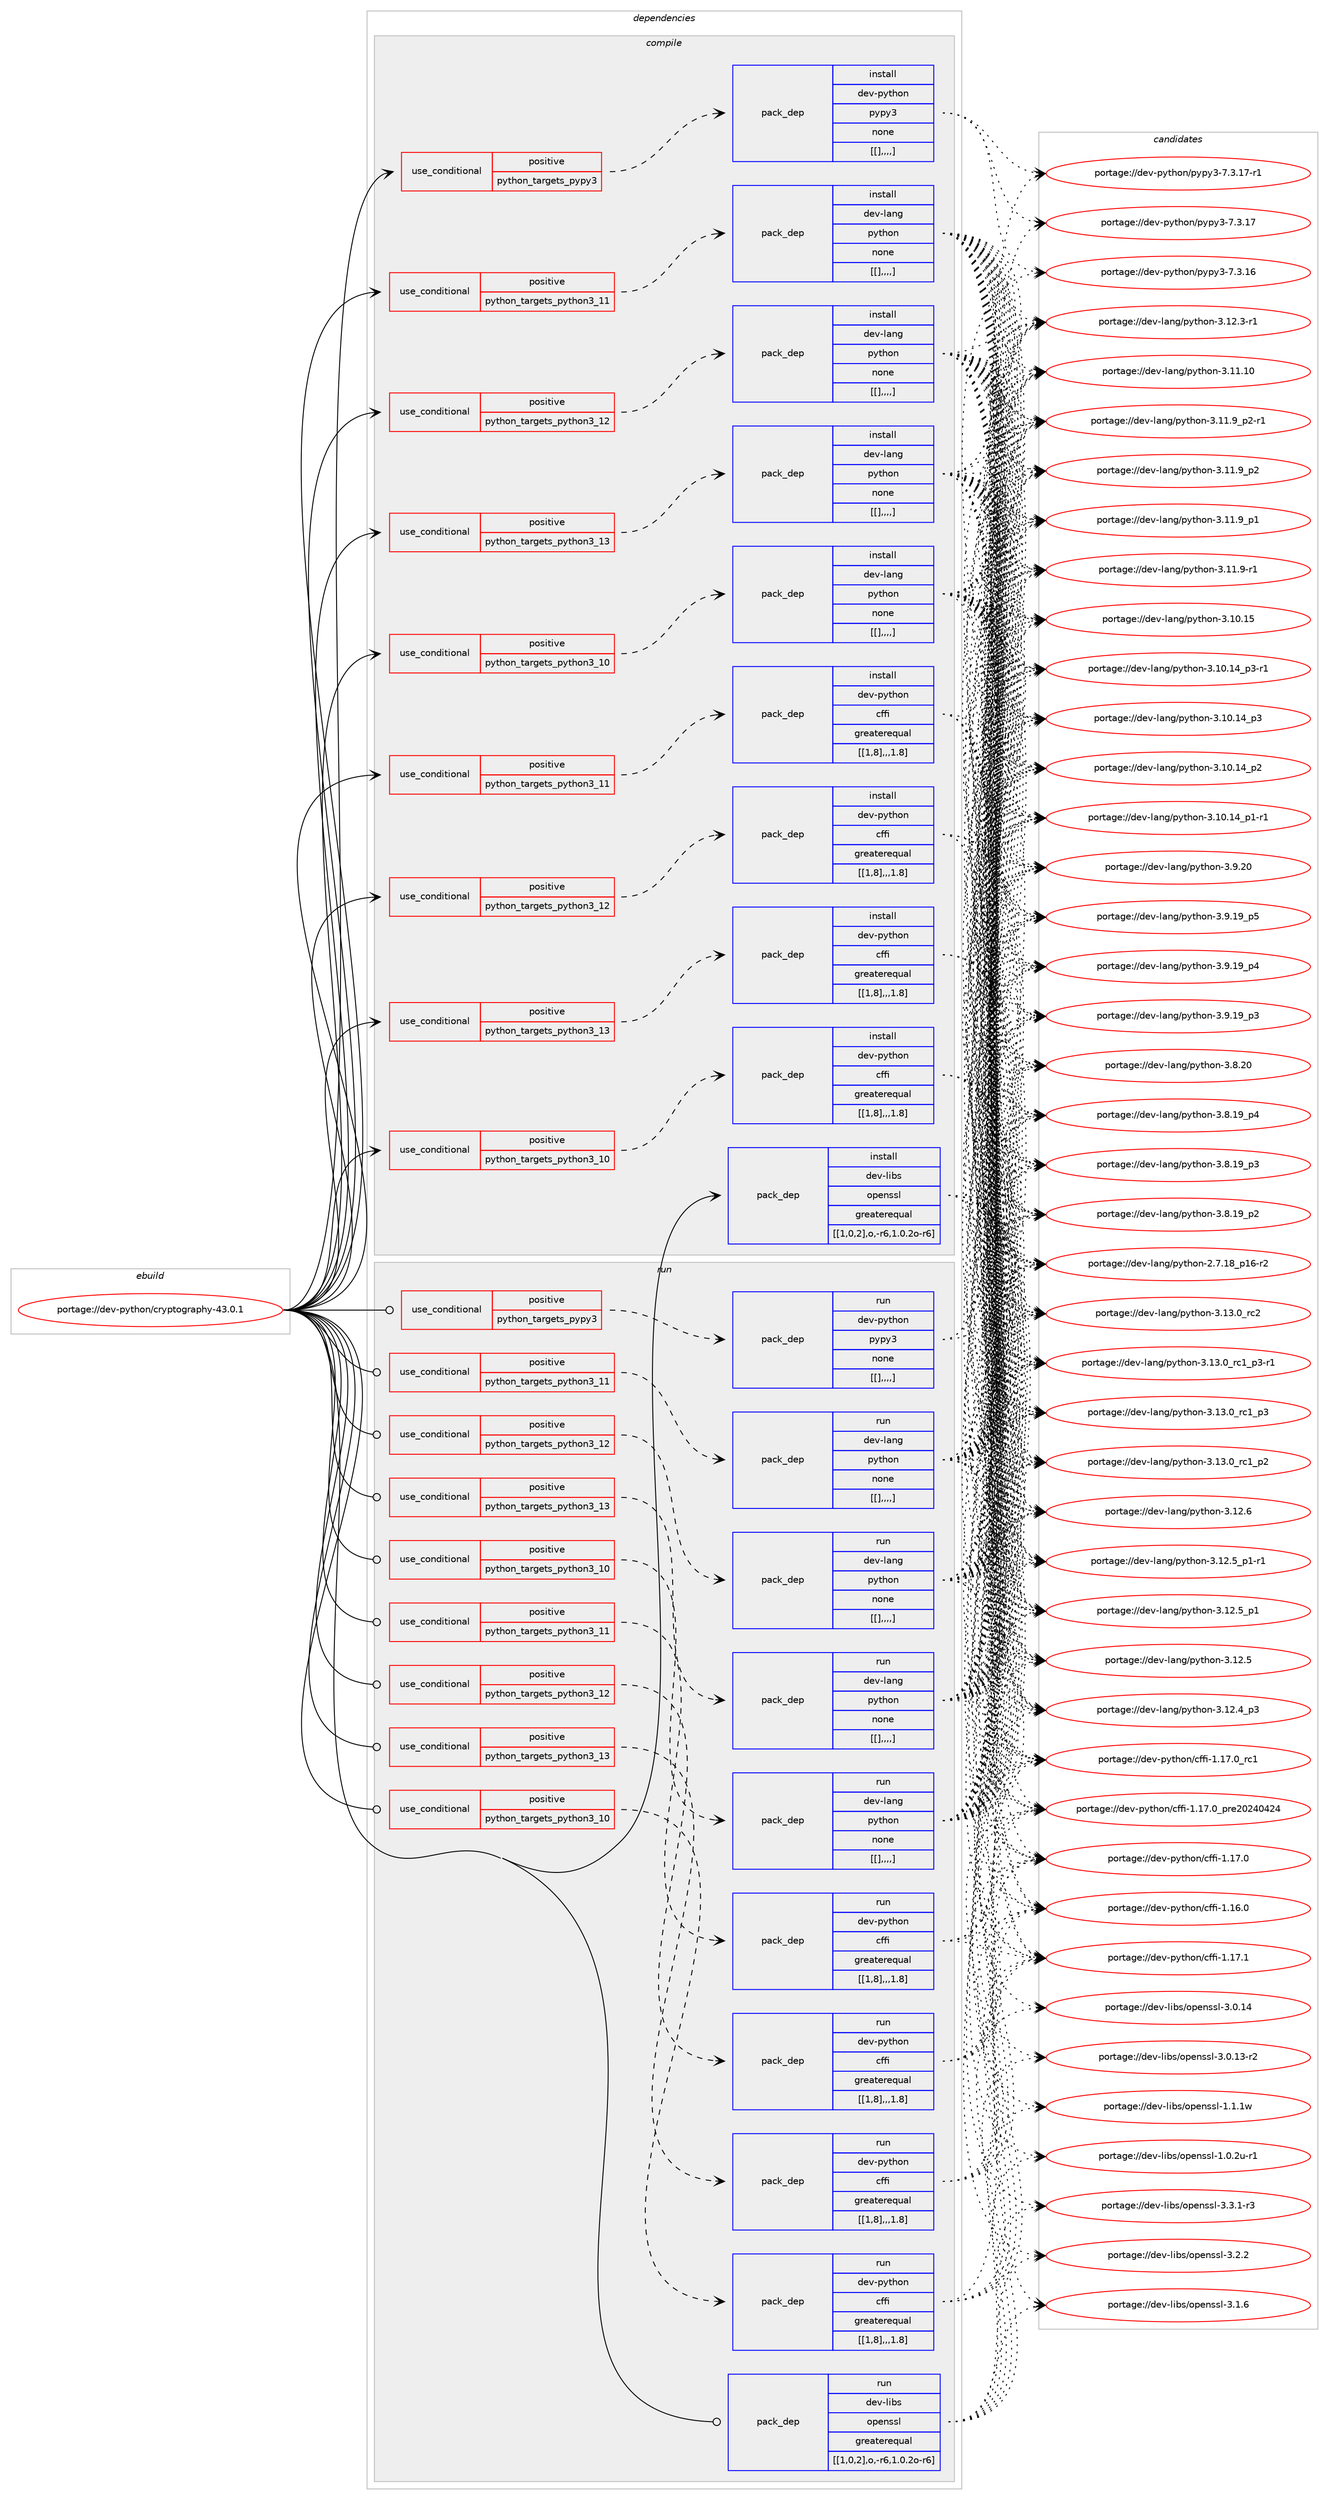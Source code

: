 digraph prolog {

# *************
# Graph options
# *************

newrank=true;
concentrate=true;
compound=true;
graph [rankdir=LR,fontname=Helvetica,fontsize=10,ranksep=1.5];#, ranksep=2.5, nodesep=0.2];
edge  [arrowhead=vee];
node  [fontname=Helvetica,fontsize=10];

# **********
# The ebuild
# **********

subgraph cluster_leftcol {
color=gray;
label=<<i>ebuild</i>>;
id [label="portage://dev-python/cryptography-43.0.1", color=red, width=4, href="../dev-python/cryptography-43.0.1.svg"];
}

# ****************
# The dependencies
# ****************

subgraph cluster_midcol {
color=gray;
label=<<i>dependencies</i>>;
subgraph cluster_compile {
fillcolor="#eeeeee";
style=filled;
label=<<i>compile</i>>;
subgraph cond32572 {
dependency145393 [label=<<TABLE BORDER="0" CELLBORDER="1" CELLSPACING="0" CELLPADDING="4"><TR><TD ROWSPAN="3" CELLPADDING="10">use_conditional</TD></TR><TR><TD>positive</TD></TR><TR><TD>python_targets_pypy3</TD></TR></TABLE>>, shape=none, color=red];
subgraph pack111605 {
dependency145394 [label=<<TABLE BORDER="0" CELLBORDER="1" CELLSPACING="0" CELLPADDING="4" WIDTH="220"><TR><TD ROWSPAN="6" CELLPADDING="30">pack_dep</TD></TR><TR><TD WIDTH="110">install</TD></TR><TR><TD>dev-python</TD></TR><TR><TD>pypy3</TD></TR><TR><TD>none</TD></TR><TR><TD>[[],,,,]</TD></TR></TABLE>>, shape=none, color=blue];
}
dependency145393:e -> dependency145394:w [weight=20,style="dashed",arrowhead="vee"];
}
id:e -> dependency145393:w [weight=20,style="solid",arrowhead="vee"];
subgraph cond32573 {
dependency145395 [label=<<TABLE BORDER="0" CELLBORDER="1" CELLSPACING="0" CELLPADDING="4"><TR><TD ROWSPAN="3" CELLPADDING="10">use_conditional</TD></TR><TR><TD>positive</TD></TR><TR><TD>python_targets_python3_10</TD></TR></TABLE>>, shape=none, color=red];
subgraph pack111606 {
dependency145396 [label=<<TABLE BORDER="0" CELLBORDER="1" CELLSPACING="0" CELLPADDING="4" WIDTH="220"><TR><TD ROWSPAN="6" CELLPADDING="30">pack_dep</TD></TR><TR><TD WIDTH="110">install</TD></TR><TR><TD>dev-lang</TD></TR><TR><TD>python</TD></TR><TR><TD>none</TD></TR><TR><TD>[[],,,,]</TD></TR></TABLE>>, shape=none, color=blue];
}
dependency145395:e -> dependency145396:w [weight=20,style="dashed",arrowhead="vee"];
}
id:e -> dependency145395:w [weight=20,style="solid",arrowhead="vee"];
subgraph cond32574 {
dependency145397 [label=<<TABLE BORDER="0" CELLBORDER="1" CELLSPACING="0" CELLPADDING="4"><TR><TD ROWSPAN="3" CELLPADDING="10">use_conditional</TD></TR><TR><TD>positive</TD></TR><TR><TD>python_targets_python3_10</TD></TR></TABLE>>, shape=none, color=red];
subgraph pack111607 {
dependency145398 [label=<<TABLE BORDER="0" CELLBORDER="1" CELLSPACING="0" CELLPADDING="4" WIDTH="220"><TR><TD ROWSPAN="6" CELLPADDING="30">pack_dep</TD></TR><TR><TD WIDTH="110">install</TD></TR><TR><TD>dev-python</TD></TR><TR><TD>cffi</TD></TR><TR><TD>greaterequal</TD></TR><TR><TD>[[1,8],,,1.8]</TD></TR></TABLE>>, shape=none, color=blue];
}
dependency145397:e -> dependency145398:w [weight=20,style="dashed",arrowhead="vee"];
}
id:e -> dependency145397:w [weight=20,style="solid",arrowhead="vee"];
subgraph cond32575 {
dependency145399 [label=<<TABLE BORDER="0" CELLBORDER="1" CELLSPACING="0" CELLPADDING="4"><TR><TD ROWSPAN="3" CELLPADDING="10">use_conditional</TD></TR><TR><TD>positive</TD></TR><TR><TD>python_targets_python3_11</TD></TR></TABLE>>, shape=none, color=red];
subgraph pack111608 {
dependency145400 [label=<<TABLE BORDER="0" CELLBORDER="1" CELLSPACING="0" CELLPADDING="4" WIDTH="220"><TR><TD ROWSPAN="6" CELLPADDING="30">pack_dep</TD></TR><TR><TD WIDTH="110">install</TD></TR><TR><TD>dev-lang</TD></TR><TR><TD>python</TD></TR><TR><TD>none</TD></TR><TR><TD>[[],,,,]</TD></TR></TABLE>>, shape=none, color=blue];
}
dependency145399:e -> dependency145400:w [weight=20,style="dashed",arrowhead="vee"];
}
id:e -> dependency145399:w [weight=20,style="solid",arrowhead="vee"];
subgraph cond32576 {
dependency145401 [label=<<TABLE BORDER="0" CELLBORDER="1" CELLSPACING="0" CELLPADDING="4"><TR><TD ROWSPAN="3" CELLPADDING="10">use_conditional</TD></TR><TR><TD>positive</TD></TR><TR><TD>python_targets_python3_11</TD></TR></TABLE>>, shape=none, color=red];
subgraph pack111609 {
dependency145402 [label=<<TABLE BORDER="0" CELLBORDER="1" CELLSPACING="0" CELLPADDING="4" WIDTH="220"><TR><TD ROWSPAN="6" CELLPADDING="30">pack_dep</TD></TR><TR><TD WIDTH="110">install</TD></TR><TR><TD>dev-python</TD></TR><TR><TD>cffi</TD></TR><TR><TD>greaterequal</TD></TR><TR><TD>[[1,8],,,1.8]</TD></TR></TABLE>>, shape=none, color=blue];
}
dependency145401:e -> dependency145402:w [weight=20,style="dashed",arrowhead="vee"];
}
id:e -> dependency145401:w [weight=20,style="solid",arrowhead="vee"];
subgraph cond32577 {
dependency145403 [label=<<TABLE BORDER="0" CELLBORDER="1" CELLSPACING="0" CELLPADDING="4"><TR><TD ROWSPAN="3" CELLPADDING="10">use_conditional</TD></TR><TR><TD>positive</TD></TR><TR><TD>python_targets_python3_12</TD></TR></TABLE>>, shape=none, color=red];
subgraph pack111610 {
dependency145404 [label=<<TABLE BORDER="0" CELLBORDER="1" CELLSPACING="0" CELLPADDING="4" WIDTH="220"><TR><TD ROWSPAN="6" CELLPADDING="30">pack_dep</TD></TR><TR><TD WIDTH="110">install</TD></TR><TR><TD>dev-lang</TD></TR><TR><TD>python</TD></TR><TR><TD>none</TD></TR><TR><TD>[[],,,,]</TD></TR></TABLE>>, shape=none, color=blue];
}
dependency145403:e -> dependency145404:w [weight=20,style="dashed",arrowhead="vee"];
}
id:e -> dependency145403:w [weight=20,style="solid",arrowhead="vee"];
subgraph cond32578 {
dependency145405 [label=<<TABLE BORDER="0" CELLBORDER="1" CELLSPACING="0" CELLPADDING="4"><TR><TD ROWSPAN="3" CELLPADDING="10">use_conditional</TD></TR><TR><TD>positive</TD></TR><TR><TD>python_targets_python3_12</TD></TR></TABLE>>, shape=none, color=red];
subgraph pack111611 {
dependency145406 [label=<<TABLE BORDER="0" CELLBORDER="1" CELLSPACING="0" CELLPADDING="4" WIDTH="220"><TR><TD ROWSPAN="6" CELLPADDING="30">pack_dep</TD></TR><TR><TD WIDTH="110">install</TD></TR><TR><TD>dev-python</TD></TR><TR><TD>cffi</TD></TR><TR><TD>greaterequal</TD></TR><TR><TD>[[1,8],,,1.8]</TD></TR></TABLE>>, shape=none, color=blue];
}
dependency145405:e -> dependency145406:w [weight=20,style="dashed",arrowhead="vee"];
}
id:e -> dependency145405:w [weight=20,style="solid",arrowhead="vee"];
subgraph cond32579 {
dependency145407 [label=<<TABLE BORDER="0" CELLBORDER="1" CELLSPACING="0" CELLPADDING="4"><TR><TD ROWSPAN="3" CELLPADDING="10">use_conditional</TD></TR><TR><TD>positive</TD></TR><TR><TD>python_targets_python3_13</TD></TR></TABLE>>, shape=none, color=red];
subgraph pack111612 {
dependency145408 [label=<<TABLE BORDER="0" CELLBORDER="1" CELLSPACING="0" CELLPADDING="4" WIDTH="220"><TR><TD ROWSPAN="6" CELLPADDING="30">pack_dep</TD></TR><TR><TD WIDTH="110">install</TD></TR><TR><TD>dev-lang</TD></TR><TR><TD>python</TD></TR><TR><TD>none</TD></TR><TR><TD>[[],,,,]</TD></TR></TABLE>>, shape=none, color=blue];
}
dependency145407:e -> dependency145408:w [weight=20,style="dashed",arrowhead="vee"];
}
id:e -> dependency145407:w [weight=20,style="solid",arrowhead="vee"];
subgraph cond32580 {
dependency145409 [label=<<TABLE BORDER="0" CELLBORDER="1" CELLSPACING="0" CELLPADDING="4"><TR><TD ROWSPAN="3" CELLPADDING="10">use_conditional</TD></TR><TR><TD>positive</TD></TR><TR><TD>python_targets_python3_13</TD></TR></TABLE>>, shape=none, color=red];
subgraph pack111613 {
dependency145410 [label=<<TABLE BORDER="0" CELLBORDER="1" CELLSPACING="0" CELLPADDING="4" WIDTH="220"><TR><TD ROWSPAN="6" CELLPADDING="30">pack_dep</TD></TR><TR><TD WIDTH="110">install</TD></TR><TR><TD>dev-python</TD></TR><TR><TD>cffi</TD></TR><TR><TD>greaterequal</TD></TR><TR><TD>[[1,8],,,1.8]</TD></TR></TABLE>>, shape=none, color=blue];
}
dependency145409:e -> dependency145410:w [weight=20,style="dashed",arrowhead="vee"];
}
id:e -> dependency145409:w [weight=20,style="solid",arrowhead="vee"];
subgraph pack111614 {
dependency145411 [label=<<TABLE BORDER="0" CELLBORDER="1" CELLSPACING="0" CELLPADDING="4" WIDTH="220"><TR><TD ROWSPAN="6" CELLPADDING="30">pack_dep</TD></TR><TR><TD WIDTH="110">install</TD></TR><TR><TD>dev-libs</TD></TR><TR><TD>openssl</TD></TR><TR><TD>greaterequal</TD></TR><TR><TD>[[1,0,2],o,-r6,1.0.2o-r6]</TD></TR></TABLE>>, shape=none, color=blue];
}
id:e -> dependency145411:w [weight=20,style="solid",arrowhead="vee"];
}
subgraph cluster_compileandrun {
fillcolor="#eeeeee";
style=filled;
label=<<i>compile and run</i>>;
}
subgraph cluster_run {
fillcolor="#eeeeee";
style=filled;
label=<<i>run</i>>;
subgraph cond32581 {
dependency145412 [label=<<TABLE BORDER="0" CELLBORDER="1" CELLSPACING="0" CELLPADDING="4"><TR><TD ROWSPAN="3" CELLPADDING="10">use_conditional</TD></TR><TR><TD>positive</TD></TR><TR><TD>python_targets_pypy3</TD></TR></TABLE>>, shape=none, color=red];
subgraph pack111615 {
dependency145413 [label=<<TABLE BORDER="0" CELLBORDER="1" CELLSPACING="0" CELLPADDING="4" WIDTH="220"><TR><TD ROWSPAN="6" CELLPADDING="30">pack_dep</TD></TR><TR><TD WIDTH="110">run</TD></TR><TR><TD>dev-python</TD></TR><TR><TD>pypy3</TD></TR><TR><TD>none</TD></TR><TR><TD>[[],,,,]</TD></TR></TABLE>>, shape=none, color=blue];
}
dependency145412:e -> dependency145413:w [weight=20,style="dashed",arrowhead="vee"];
}
id:e -> dependency145412:w [weight=20,style="solid",arrowhead="odot"];
subgraph cond32582 {
dependency145414 [label=<<TABLE BORDER="0" CELLBORDER="1" CELLSPACING="0" CELLPADDING="4"><TR><TD ROWSPAN="3" CELLPADDING="10">use_conditional</TD></TR><TR><TD>positive</TD></TR><TR><TD>python_targets_python3_10</TD></TR></TABLE>>, shape=none, color=red];
subgraph pack111616 {
dependency145415 [label=<<TABLE BORDER="0" CELLBORDER="1" CELLSPACING="0" CELLPADDING="4" WIDTH="220"><TR><TD ROWSPAN="6" CELLPADDING="30">pack_dep</TD></TR><TR><TD WIDTH="110">run</TD></TR><TR><TD>dev-lang</TD></TR><TR><TD>python</TD></TR><TR><TD>none</TD></TR><TR><TD>[[],,,,]</TD></TR></TABLE>>, shape=none, color=blue];
}
dependency145414:e -> dependency145415:w [weight=20,style="dashed",arrowhead="vee"];
}
id:e -> dependency145414:w [weight=20,style="solid",arrowhead="odot"];
subgraph cond32583 {
dependency145416 [label=<<TABLE BORDER="0" CELLBORDER="1" CELLSPACING="0" CELLPADDING="4"><TR><TD ROWSPAN="3" CELLPADDING="10">use_conditional</TD></TR><TR><TD>positive</TD></TR><TR><TD>python_targets_python3_10</TD></TR></TABLE>>, shape=none, color=red];
subgraph pack111617 {
dependency145417 [label=<<TABLE BORDER="0" CELLBORDER="1" CELLSPACING="0" CELLPADDING="4" WIDTH="220"><TR><TD ROWSPAN="6" CELLPADDING="30">pack_dep</TD></TR><TR><TD WIDTH="110">run</TD></TR><TR><TD>dev-python</TD></TR><TR><TD>cffi</TD></TR><TR><TD>greaterequal</TD></TR><TR><TD>[[1,8],,,1.8]</TD></TR></TABLE>>, shape=none, color=blue];
}
dependency145416:e -> dependency145417:w [weight=20,style="dashed",arrowhead="vee"];
}
id:e -> dependency145416:w [weight=20,style="solid",arrowhead="odot"];
subgraph cond32584 {
dependency145418 [label=<<TABLE BORDER="0" CELLBORDER="1" CELLSPACING="0" CELLPADDING="4"><TR><TD ROWSPAN="3" CELLPADDING="10">use_conditional</TD></TR><TR><TD>positive</TD></TR><TR><TD>python_targets_python3_11</TD></TR></TABLE>>, shape=none, color=red];
subgraph pack111618 {
dependency145419 [label=<<TABLE BORDER="0" CELLBORDER="1" CELLSPACING="0" CELLPADDING="4" WIDTH="220"><TR><TD ROWSPAN="6" CELLPADDING="30">pack_dep</TD></TR><TR><TD WIDTH="110">run</TD></TR><TR><TD>dev-lang</TD></TR><TR><TD>python</TD></TR><TR><TD>none</TD></TR><TR><TD>[[],,,,]</TD></TR></TABLE>>, shape=none, color=blue];
}
dependency145418:e -> dependency145419:w [weight=20,style="dashed",arrowhead="vee"];
}
id:e -> dependency145418:w [weight=20,style="solid",arrowhead="odot"];
subgraph cond32585 {
dependency145420 [label=<<TABLE BORDER="0" CELLBORDER="1" CELLSPACING="0" CELLPADDING="4"><TR><TD ROWSPAN="3" CELLPADDING="10">use_conditional</TD></TR><TR><TD>positive</TD></TR><TR><TD>python_targets_python3_11</TD></TR></TABLE>>, shape=none, color=red];
subgraph pack111619 {
dependency145421 [label=<<TABLE BORDER="0" CELLBORDER="1" CELLSPACING="0" CELLPADDING="4" WIDTH="220"><TR><TD ROWSPAN="6" CELLPADDING="30">pack_dep</TD></TR><TR><TD WIDTH="110">run</TD></TR><TR><TD>dev-python</TD></TR><TR><TD>cffi</TD></TR><TR><TD>greaterequal</TD></TR><TR><TD>[[1,8],,,1.8]</TD></TR></TABLE>>, shape=none, color=blue];
}
dependency145420:e -> dependency145421:w [weight=20,style="dashed",arrowhead="vee"];
}
id:e -> dependency145420:w [weight=20,style="solid",arrowhead="odot"];
subgraph cond32586 {
dependency145422 [label=<<TABLE BORDER="0" CELLBORDER="1" CELLSPACING="0" CELLPADDING="4"><TR><TD ROWSPAN="3" CELLPADDING="10">use_conditional</TD></TR><TR><TD>positive</TD></TR><TR><TD>python_targets_python3_12</TD></TR></TABLE>>, shape=none, color=red];
subgraph pack111620 {
dependency145423 [label=<<TABLE BORDER="0" CELLBORDER="1" CELLSPACING="0" CELLPADDING="4" WIDTH="220"><TR><TD ROWSPAN="6" CELLPADDING="30">pack_dep</TD></TR><TR><TD WIDTH="110">run</TD></TR><TR><TD>dev-lang</TD></TR><TR><TD>python</TD></TR><TR><TD>none</TD></TR><TR><TD>[[],,,,]</TD></TR></TABLE>>, shape=none, color=blue];
}
dependency145422:e -> dependency145423:w [weight=20,style="dashed",arrowhead="vee"];
}
id:e -> dependency145422:w [weight=20,style="solid",arrowhead="odot"];
subgraph cond32587 {
dependency145424 [label=<<TABLE BORDER="0" CELLBORDER="1" CELLSPACING="0" CELLPADDING="4"><TR><TD ROWSPAN="3" CELLPADDING="10">use_conditional</TD></TR><TR><TD>positive</TD></TR><TR><TD>python_targets_python3_12</TD></TR></TABLE>>, shape=none, color=red];
subgraph pack111621 {
dependency145425 [label=<<TABLE BORDER="0" CELLBORDER="1" CELLSPACING="0" CELLPADDING="4" WIDTH="220"><TR><TD ROWSPAN="6" CELLPADDING="30">pack_dep</TD></TR><TR><TD WIDTH="110">run</TD></TR><TR><TD>dev-python</TD></TR><TR><TD>cffi</TD></TR><TR><TD>greaterequal</TD></TR><TR><TD>[[1,8],,,1.8]</TD></TR></TABLE>>, shape=none, color=blue];
}
dependency145424:e -> dependency145425:w [weight=20,style="dashed",arrowhead="vee"];
}
id:e -> dependency145424:w [weight=20,style="solid",arrowhead="odot"];
subgraph cond32588 {
dependency145426 [label=<<TABLE BORDER="0" CELLBORDER="1" CELLSPACING="0" CELLPADDING="4"><TR><TD ROWSPAN="3" CELLPADDING="10">use_conditional</TD></TR><TR><TD>positive</TD></TR><TR><TD>python_targets_python3_13</TD></TR></TABLE>>, shape=none, color=red];
subgraph pack111622 {
dependency145427 [label=<<TABLE BORDER="0" CELLBORDER="1" CELLSPACING="0" CELLPADDING="4" WIDTH="220"><TR><TD ROWSPAN="6" CELLPADDING="30">pack_dep</TD></TR><TR><TD WIDTH="110">run</TD></TR><TR><TD>dev-lang</TD></TR><TR><TD>python</TD></TR><TR><TD>none</TD></TR><TR><TD>[[],,,,]</TD></TR></TABLE>>, shape=none, color=blue];
}
dependency145426:e -> dependency145427:w [weight=20,style="dashed",arrowhead="vee"];
}
id:e -> dependency145426:w [weight=20,style="solid",arrowhead="odot"];
subgraph cond32589 {
dependency145428 [label=<<TABLE BORDER="0" CELLBORDER="1" CELLSPACING="0" CELLPADDING="4"><TR><TD ROWSPAN="3" CELLPADDING="10">use_conditional</TD></TR><TR><TD>positive</TD></TR><TR><TD>python_targets_python3_13</TD></TR></TABLE>>, shape=none, color=red];
subgraph pack111623 {
dependency145429 [label=<<TABLE BORDER="0" CELLBORDER="1" CELLSPACING="0" CELLPADDING="4" WIDTH="220"><TR><TD ROWSPAN="6" CELLPADDING="30">pack_dep</TD></TR><TR><TD WIDTH="110">run</TD></TR><TR><TD>dev-python</TD></TR><TR><TD>cffi</TD></TR><TR><TD>greaterequal</TD></TR><TR><TD>[[1,8],,,1.8]</TD></TR></TABLE>>, shape=none, color=blue];
}
dependency145428:e -> dependency145429:w [weight=20,style="dashed",arrowhead="vee"];
}
id:e -> dependency145428:w [weight=20,style="solid",arrowhead="odot"];
subgraph pack111624 {
dependency145430 [label=<<TABLE BORDER="0" CELLBORDER="1" CELLSPACING="0" CELLPADDING="4" WIDTH="220"><TR><TD ROWSPAN="6" CELLPADDING="30">pack_dep</TD></TR><TR><TD WIDTH="110">run</TD></TR><TR><TD>dev-libs</TD></TR><TR><TD>openssl</TD></TR><TR><TD>greaterequal</TD></TR><TR><TD>[[1,0,2],o,-r6,1.0.2o-r6]</TD></TR></TABLE>>, shape=none, color=blue];
}
id:e -> dependency145430:w [weight=20,style="solid",arrowhead="odot"];
}
}

# **************
# The candidates
# **************

subgraph cluster_choices {
rank=same;
color=gray;
label=<<i>candidates</i>>;

subgraph choice111605 {
color=black;
nodesep=1;
choice100101118451121211161041111104711212111212151455546514649554511449 [label="portage://dev-python/pypy3-7.3.17-r1", color=red, width=4,href="../dev-python/pypy3-7.3.17-r1.svg"];
choice10010111845112121116104111110471121211121215145554651464955 [label="portage://dev-python/pypy3-7.3.17", color=red, width=4,href="../dev-python/pypy3-7.3.17.svg"];
choice10010111845112121116104111110471121211121215145554651464954 [label="portage://dev-python/pypy3-7.3.16", color=red, width=4,href="../dev-python/pypy3-7.3.16.svg"];
dependency145394:e -> choice100101118451121211161041111104711212111212151455546514649554511449:w [style=dotted,weight="100"];
dependency145394:e -> choice10010111845112121116104111110471121211121215145554651464955:w [style=dotted,weight="100"];
dependency145394:e -> choice10010111845112121116104111110471121211121215145554651464954:w [style=dotted,weight="100"];
}
subgraph choice111606 {
color=black;
nodesep=1;
choice10010111845108971101034711212111610411111045514649514648951149950 [label="portage://dev-lang/python-3.13.0_rc2", color=red, width=4,href="../dev-lang/python-3.13.0_rc2.svg"];
choice1001011184510897110103471121211161041111104551464951464895114994995112514511449 [label="portage://dev-lang/python-3.13.0_rc1_p3-r1", color=red, width=4,href="../dev-lang/python-3.13.0_rc1_p3-r1.svg"];
choice100101118451089711010347112121116104111110455146495146489511499499511251 [label="portage://dev-lang/python-3.13.0_rc1_p3", color=red, width=4,href="../dev-lang/python-3.13.0_rc1_p3.svg"];
choice100101118451089711010347112121116104111110455146495146489511499499511250 [label="portage://dev-lang/python-3.13.0_rc1_p2", color=red, width=4,href="../dev-lang/python-3.13.0_rc1_p2.svg"];
choice10010111845108971101034711212111610411111045514649504654 [label="portage://dev-lang/python-3.12.6", color=red, width=4,href="../dev-lang/python-3.12.6.svg"];
choice1001011184510897110103471121211161041111104551464950465395112494511449 [label="portage://dev-lang/python-3.12.5_p1-r1", color=red, width=4,href="../dev-lang/python-3.12.5_p1-r1.svg"];
choice100101118451089711010347112121116104111110455146495046539511249 [label="portage://dev-lang/python-3.12.5_p1", color=red, width=4,href="../dev-lang/python-3.12.5_p1.svg"];
choice10010111845108971101034711212111610411111045514649504653 [label="portage://dev-lang/python-3.12.5", color=red, width=4,href="../dev-lang/python-3.12.5.svg"];
choice100101118451089711010347112121116104111110455146495046529511251 [label="portage://dev-lang/python-3.12.4_p3", color=red, width=4,href="../dev-lang/python-3.12.4_p3.svg"];
choice100101118451089711010347112121116104111110455146495046514511449 [label="portage://dev-lang/python-3.12.3-r1", color=red, width=4,href="../dev-lang/python-3.12.3-r1.svg"];
choice1001011184510897110103471121211161041111104551464949464948 [label="portage://dev-lang/python-3.11.10", color=red, width=4,href="../dev-lang/python-3.11.10.svg"];
choice1001011184510897110103471121211161041111104551464949465795112504511449 [label="portage://dev-lang/python-3.11.9_p2-r1", color=red, width=4,href="../dev-lang/python-3.11.9_p2-r1.svg"];
choice100101118451089711010347112121116104111110455146494946579511250 [label="portage://dev-lang/python-3.11.9_p2", color=red, width=4,href="../dev-lang/python-3.11.9_p2.svg"];
choice100101118451089711010347112121116104111110455146494946579511249 [label="portage://dev-lang/python-3.11.9_p1", color=red, width=4,href="../dev-lang/python-3.11.9_p1.svg"];
choice100101118451089711010347112121116104111110455146494946574511449 [label="portage://dev-lang/python-3.11.9-r1", color=red, width=4,href="../dev-lang/python-3.11.9-r1.svg"];
choice1001011184510897110103471121211161041111104551464948464953 [label="portage://dev-lang/python-3.10.15", color=red, width=4,href="../dev-lang/python-3.10.15.svg"];
choice100101118451089711010347112121116104111110455146494846495295112514511449 [label="portage://dev-lang/python-3.10.14_p3-r1", color=red, width=4,href="../dev-lang/python-3.10.14_p3-r1.svg"];
choice10010111845108971101034711212111610411111045514649484649529511251 [label="portage://dev-lang/python-3.10.14_p3", color=red, width=4,href="../dev-lang/python-3.10.14_p3.svg"];
choice10010111845108971101034711212111610411111045514649484649529511250 [label="portage://dev-lang/python-3.10.14_p2", color=red, width=4,href="../dev-lang/python-3.10.14_p2.svg"];
choice100101118451089711010347112121116104111110455146494846495295112494511449 [label="portage://dev-lang/python-3.10.14_p1-r1", color=red, width=4,href="../dev-lang/python-3.10.14_p1-r1.svg"];
choice10010111845108971101034711212111610411111045514657465048 [label="portage://dev-lang/python-3.9.20", color=red, width=4,href="../dev-lang/python-3.9.20.svg"];
choice100101118451089711010347112121116104111110455146574649579511253 [label="portage://dev-lang/python-3.9.19_p5", color=red, width=4,href="../dev-lang/python-3.9.19_p5.svg"];
choice100101118451089711010347112121116104111110455146574649579511252 [label="portage://dev-lang/python-3.9.19_p4", color=red, width=4,href="../dev-lang/python-3.9.19_p4.svg"];
choice100101118451089711010347112121116104111110455146574649579511251 [label="portage://dev-lang/python-3.9.19_p3", color=red, width=4,href="../dev-lang/python-3.9.19_p3.svg"];
choice10010111845108971101034711212111610411111045514656465048 [label="portage://dev-lang/python-3.8.20", color=red, width=4,href="../dev-lang/python-3.8.20.svg"];
choice100101118451089711010347112121116104111110455146564649579511252 [label="portage://dev-lang/python-3.8.19_p4", color=red, width=4,href="../dev-lang/python-3.8.19_p4.svg"];
choice100101118451089711010347112121116104111110455146564649579511251 [label="portage://dev-lang/python-3.8.19_p3", color=red, width=4,href="../dev-lang/python-3.8.19_p3.svg"];
choice100101118451089711010347112121116104111110455146564649579511250 [label="portage://dev-lang/python-3.8.19_p2", color=red, width=4,href="../dev-lang/python-3.8.19_p2.svg"];
choice100101118451089711010347112121116104111110455046554649569511249544511450 [label="portage://dev-lang/python-2.7.18_p16-r2", color=red, width=4,href="../dev-lang/python-2.7.18_p16-r2.svg"];
dependency145396:e -> choice10010111845108971101034711212111610411111045514649514648951149950:w [style=dotted,weight="100"];
dependency145396:e -> choice1001011184510897110103471121211161041111104551464951464895114994995112514511449:w [style=dotted,weight="100"];
dependency145396:e -> choice100101118451089711010347112121116104111110455146495146489511499499511251:w [style=dotted,weight="100"];
dependency145396:e -> choice100101118451089711010347112121116104111110455146495146489511499499511250:w [style=dotted,weight="100"];
dependency145396:e -> choice10010111845108971101034711212111610411111045514649504654:w [style=dotted,weight="100"];
dependency145396:e -> choice1001011184510897110103471121211161041111104551464950465395112494511449:w [style=dotted,weight="100"];
dependency145396:e -> choice100101118451089711010347112121116104111110455146495046539511249:w [style=dotted,weight="100"];
dependency145396:e -> choice10010111845108971101034711212111610411111045514649504653:w [style=dotted,weight="100"];
dependency145396:e -> choice100101118451089711010347112121116104111110455146495046529511251:w [style=dotted,weight="100"];
dependency145396:e -> choice100101118451089711010347112121116104111110455146495046514511449:w [style=dotted,weight="100"];
dependency145396:e -> choice1001011184510897110103471121211161041111104551464949464948:w [style=dotted,weight="100"];
dependency145396:e -> choice1001011184510897110103471121211161041111104551464949465795112504511449:w [style=dotted,weight="100"];
dependency145396:e -> choice100101118451089711010347112121116104111110455146494946579511250:w [style=dotted,weight="100"];
dependency145396:e -> choice100101118451089711010347112121116104111110455146494946579511249:w [style=dotted,weight="100"];
dependency145396:e -> choice100101118451089711010347112121116104111110455146494946574511449:w [style=dotted,weight="100"];
dependency145396:e -> choice1001011184510897110103471121211161041111104551464948464953:w [style=dotted,weight="100"];
dependency145396:e -> choice100101118451089711010347112121116104111110455146494846495295112514511449:w [style=dotted,weight="100"];
dependency145396:e -> choice10010111845108971101034711212111610411111045514649484649529511251:w [style=dotted,weight="100"];
dependency145396:e -> choice10010111845108971101034711212111610411111045514649484649529511250:w [style=dotted,weight="100"];
dependency145396:e -> choice100101118451089711010347112121116104111110455146494846495295112494511449:w [style=dotted,weight="100"];
dependency145396:e -> choice10010111845108971101034711212111610411111045514657465048:w [style=dotted,weight="100"];
dependency145396:e -> choice100101118451089711010347112121116104111110455146574649579511253:w [style=dotted,weight="100"];
dependency145396:e -> choice100101118451089711010347112121116104111110455146574649579511252:w [style=dotted,weight="100"];
dependency145396:e -> choice100101118451089711010347112121116104111110455146574649579511251:w [style=dotted,weight="100"];
dependency145396:e -> choice10010111845108971101034711212111610411111045514656465048:w [style=dotted,weight="100"];
dependency145396:e -> choice100101118451089711010347112121116104111110455146564649579511252:w [style=dotted,weight="100"];
dependency145396:e -> choice100101118451089711010347112121116104111110455146564649579511251:w [style=dotted,weight="100"];
dependency145396:e -> choice100101118451089711010347112121116104111110455146564649579511250:w [style=dotted,weight="100"];
dependency145396:e -> choice100101118451089711010347112121116104111110455046554649569511249544511450:w [style=dotted,weight="100"];
}
subgraph choice111607 {
color=black;
nodesep=1;
choice10010111845112121116104111110479910210210545494649554649 [label="portage://dev-python/cffi-1.17.1", color=red, width=4,href="../dev-python/cffi-1.17.1.svg"];
choice10010111845112121116104111110479910210210545494649554648951149949 [label="portage://dev-python/cffi-1.17.0_rc1", color=red, width=4,href="../dev-python/cffi-1.17.0_rc1.svg"];
choice10010111845112121116104111110479910210210545494649554648951121141015048505248525052 [label="portage://dev-python/cffi-1.17.0_pre20240424", color=red, width=4,href="../dev-python/cffi-1.17.0_pre20240424.svg"];
choice10010111845112121116104111110479910210210545494649554648 [label="portage://dev-python/cffi-1.17.0", color=red, width=4,href="../dev-python/cffi-1.17.0.svg"];
choice10010111845112121116104111110479910210210545494649544648 [label="portage://dev-python/cffi-1.16.0", color=red, width=4,href="../dev-python/cffi-1.16.0.svg"];
dependency145398:e -> choice10010111845112121116104111110479910210210545494649554649:w [style=dotted,weight="100"];
dependency145398:e -> choice10010111845112121116104111110479910210210545494649554648951149949:w [style=dotted,weight="100"];
dependency145398:e -> choice10010111845112121116104111110479910210210545494649554648951121141015048505248525052:w [style=dotted,weight="100"];
dependency145398:e -> choice10010111845112121116104111110479910210210545494649554648:w [style=dotted,weight="100"];
dependency145398:e -> choice10010111845112121116104111110479910210210545494649544648:w [style=dotted,weight="100"];
}
subgraph choice111608 {
color=black;
nodesep=1;
choice10010111845108971101034711212111610411111045514649514648951149950 [label="portage://dev-lang/python-3.13.0_rc2", color=red, width=4,href="../dev-lang/python-3.13.0_rc2.svg"];
choice1001011184510897110103471121211161041111104551464951464895114994995112514511449 [label="portage://dev-lang/python-3.13.0_rc1_p3-r1", color=red, width=4,href="../dev-lang/python-3.13.0_rc1_p3-r1.svg"];
choice100101118451089711010347112121116104111110455146495146489511499499511251 [label="portage://dev-lang/python-3.13.0_rc1_p3", color=red, width=4,href="../dev-lang/python-3.13.0_rc1_p3.svg"];
choice100101118451089711010347112121116104111110455146495146489511499499511250 [label="portage://dev-lang/python-3.13.0_rc1_p2", color=red, width=4,href="../dev-lang/python-3.13.0_rc1_p2.svg"];
choice10010111845108971101034711212111610411111045514649504654 [label="portage://dev-lang/python-3.12.6", color=red, width=4,href="../dev-lang/python-3.12.6.svg"];
choice1001011184510897110103471121211161041111104551464950465395112494511449 [label="portage://dev-lang/python-3.12.5_p1-r1", color=red, width=4,href="../dev-lang/python-3.12.5_p1-r1.svg"];
choice100101118451089711010347112121116104111110455146495046539511249 [label="portage://dev-lang/python-3.12.5_p1", color=red, width=4,href="../dev-lang/python-3.12.5_p1.svg"];
choice10010111845108971101034711212111610411111045514649504653 [label="portage://dev-lang/python-3.12.5", color=red, width=4,href="../dev-lang/python-3.12.5.svg"];
choice100101118451089711010347112121116104111110455146495046529511251 [label="portage://dev-lang/python-3.12.4_p3", color=red, width=4,href="../dev-lang/python-3.12.4_p3.svg"];
choice100101118451089711010347112121116104111110455146495046514511449 [label="portage://dev-lang/python-3.12.3-r1", color=red, width=4,href="../dev-lang/python-3.12.3-r1.svg"];
choice1001011184510897110103471121211161041111104551464949464948 [label="portage://dev-lang/python-3.11.10", color=red, width=4,href="../dev-lang/python-3.11.10.svg"];
choice1001011184510897110103471121211161041111104551464949465795112504511449 [label="portage://dev-lang/python-3.11.9_p2-r1", color=red, width=4,href="../dev-lang/python-3.11.9_p2-r1.svg"];
choice100101118451089711010347112121116104111110455146494946579511250 [label="portage://dev-lang/python-3.11.9_p2", color=red, width=4,href="../dev-lang/python-3.11.9_p2.svg"];
choice100101118451089711010347112121116104111110455146494946579511249 [label="portage://dev-lang/python-3.11.9_p1", color=red, width=4,href="../dev-lang/python-3.11.9_p1.svg"];
choice100101118451089711010347112121116104111110455146494946574511449 [label="portage://dev-lang/python-3.11.9-r1", color=red, width=4,href="../dev-lang/python-3.11.9-r1.svg"];
choice1001011184510897110103471121211161041111104551464948464953 [label="portage://dev-lang/python-3.10.15", color=red, width=4,href="../dev-lang/python-3.10.15.svg"];
choice100101118451089711010347112121116104111110455146494846495295112514511449 [label="portage://dev-lang/python-3.10.14_p3-r1", color=red, width=4,href="../dev-lang/python-3.10.14_p3-r1.svg"];
choice10010111845108971101034711212111610411111045514649484649529511251 [label="portage://dev-lang/python-3.10.14_p3", color=red, width=4,href="../dev-lang/python-3.10.14_p3.svg"];
choice10010111845108971101034711212111610411111045514649484649529511250 [label="portage://dev-lang/python-3.10.14_p2", color=red, width=4,href="../dev-lang/python-3.10.14_p2.svg"];
choice100101118451089711010347112121116104111110455146494846495295112494511449 [label="portage://dev-lang/python-3.10.14_p1-r1", color=red, width=4,href="../dev-lang/python-3.10.14_p1-r1.svg"];
choice10010111845108971101034711212111610411111045514657465048 [label="portage://dev-lang/python-3.9.20", color=red, width=4,href="../dev-lang/python-3.9.20.svg"];
choice100101118451089711010347112121116104111110455146574649579511253 [label="portage://dev-lang/python-3.9.19_p5", color=red, width=4,href="../dev-lang/python-3.9.19_p5.svg"];
choice100101118451089711010347112121116104111110455146574649579511252 [label="portage://dev-lang/python-3.9.19_p4", color=red, width=4,href="../dev-lang/python-3.9.19_p4.svg"];
choice100101118451089711010347112121116104111110455146574649579511251 [label="portage://dev-lang/python-3.9.19_p3", color=red, width=4,href="../dev-lang/python-3.9.19_p3.svg"];
choice10010111845108971101034711212111610411111045514656465048 [label="portage://dev-lang/python-3.8.20", color=red, width=4,href="../dev-lang/python-3.8.20.svg"];
choice100101118451089711010347112121116104111110455146564649579511252 [label="portage://dev-lang/python-3.8.19_p4", color=red, width=4,href="../dev-lang/python-3.8.19_p4.svg"];
choice100101118451089711010347112121116104111110455146564649579511251 [label="portage://dev-lang/python-3.8.19_p3", color=red, width=4,href="../dev-lang/python-3.8.19_p3.svg"];
choice100101118451089711010347112121116104111110455146564649579511250 [label="portage://dev-lang/python-3.8.19_p2", color=red, width=4,href="../dev-lang/python-3.8.19_p2.svg"];
choice100101118451089711010347112121116104111110455046554649569511249544511450 [label="portage://dev-lang/python-2.7.18_p16-r2", color=red, width=4,href="../dev-lang/python-2.7.18_p16-r2.svg"];
dependency145400:e -> choice10010111845108971101034711212111610411111045514649514648951149950:w [style=dotted,weight="100"];
dependency145400:e -> choice1001011184510897110103471121211161041111104551464951464895114994995112514511449:w [style=dotted,weight="100"];
dependency145400:e -> choice100101118451089711010347112121116104111110455146495146489511499499511251:w [style=dotted,weight="100"];
dependency145400:e -> choice100101118451089711010347112121116104111110455146495146489511499499511250:w [style=dotted,weight="100"];
dependency145400:e -> choice10010111845108971101034711212111610411111045514649504654:w [style=dotted,weight="100"];
dependency145400:e -> choice1001011184510897110103471121211161041111104551464950465395112494511449:w [style=dotted,weight="100"];
dependency145400:e -> choice100101118451089711010347112121116104111110455146495046539511249:w [style=dotted,weight="100"];
dependency145400:e -> choice10010111845108971101034711212111610411111045514649504653:w [style=dotted,weight="100"];
dependency145400:e -> choice100101118451089711010347112121116104111110455146495046529511251:w [style=dotted,weight="100"];
dependency145400:e -> choice100101118451089711010347112121116104111110455146495046514511449:w [style=dotted,weight="100"];
dependency145400:e -> choice1001011184510897110103471121211161041111104551464949464948:w [style=dotted,weight="100"];
dependency145400:e -> choice1001011184510897110103471121211161041111104551464949465795112504511449:w [style=dotted,weight="100"];
dependency145400:e -> choice100101118451089711010347112121116104111110455146494946579511250:w [style=dotted,weight="100"];
dependency145400:e -> choice100101118451089711010347112121116104111110455146494946579511249:w [style=dotted,weight="100"];
dependency145400:e -> choice100101118451089711010347112121116104111110455146494946574511449:w [style=dotted,weight="100"];
dependency145400:e -> choice1001011184510897110103471121211161041111104551464948464953:w [style=dotted,weight="100"];
dependency145400:e -> choice100101118451089711010347112121116104111110455146494846495295112514511449:w [style=dotted,weight="100"];
dependency145400:e -> choice10010111845108971101034711212111610411111045514649484649529511251:w [style=dotted,weight="100"];
dependency145400:e -> choice10010111845108971101034711212111610411111045514649484649529511250:w [style=dotted,weight="100"];
dependency145400:e -> choice100101118451089711010347112121116104111110455146494846495295112494511449:w [style=dotted,weight="100"];
dependency145400:e -> choice10010111845108971101034711212111610411111045514657465048:w [style=dotted,weight="100"];
dependency145400:e -> choice100101118451089711010347112121116104111110455146574649579511253:w [style=dotted,weight="100"];
dependency145400:e -> choice100101118451089711010347112121116104111110455146574649579511252:w [style=dotted,weight="100"];
dependency145400:e -> choice100101118451089711010347112121116104111110455146574649579511251:w [style=dotted,weight="100"];
dependency145400:e -> choice10010111845108971101034711212111610411111045514656465048:w [style=dotted,weight="100"];
dependency145400:e -> choice100101118451089711010347112121116104111110455146564649579511252:w [style=dotted,weight="100"];
dependency145400:e -> choice100101118451089711010347112121116104111110455146564649579511251:w [style=dotted,weight="100"];
dependency145400:e -> choice100101118451089711010347112121116104111110455146564649579511250:w [style=dotted,weight="100"];
dependency145400:e -> choice100101118451089711010347112121116104111110455046554649569511249544511450:w [style=dotted,weight="100"];
}
subgraph choice111609 {
color=black;
nodesep=1;
choice10010111845112121116104111110479910210210545494649554649 [label="portage://dev-python/cffi-1.17.1", color=red, width=4,href="../dev-python/cffi-1.17.1.svg"];
choice10010111845112121116104111110479910210210545494649554648951149949 [label="portage://dev-python/cffi-1.17.0_rc1", color=red, width=4,href="../dev-python/cffi-1.17.0_rc1.svg"];
choice10010111845112121116104111110479910210210545494649554648951121141015048505248525052 [label="portage://dev-python/cffi-1.17.0_pre20240424", color=red, width=4,href="../dev-python/cffi-1.17.0_pre20240424.svg"];
choice10010111845112121116104111110479910210210545494649554648 [label="portage://dev-python/cffi-1.17.0", color=red, width=4,href="../dev-python/cffi-1.17.0.svg"];
choice10010111845112121116104111110479910210210545494649544648 [label="portage://dev-python/cffi-1.16.0", color=red, width=4,href="../dev-python/cffi-1.16.0.svg"];
dependency145402:e -> choice10010111845112121116104111110479910210210545494649554649:w [style=dotted,weight="100"];
dependency145402:e -> choice10010111845112121116104111110479910210210545494649554648951149949:w [style=dotted,weight="100"];
dependency145402:e -> choice10010111845112121116104111110479910210210545494649554648951121141015048505248525052:w [style=dotted,weight="100"];
dependency145402:e -> choice10010111845112121116104111110479910210210545494649554648:w [style=dotted,weight="100"];
dependency145402:e -> choice10010111845112121116104111110479910210210545494649544648:w [style=dotted,weight="100"];
}
subgraph choice111610 {
color=black;
nodesep=1;
choice10010111845108971101034711212111610411111045514649514648951149950 [label="portage://dev-lang/python-3.13.0_rc2", color=red, width=4,href="../dev-lang/python-3.13.0_rc2.svg"];
choice1001011184510897110103471121211161041111104551464951464895114994995112514511449 [label="portage://dev-lang/python-3.13.0_rc1_p3-r1", color=red, width=4,href="../dev-lang/python-3.13.0_rc1_p3-r1.svg"];
choice100101118451089711010347112121116104111110455146495146489511499499511251 [label="portage://dev-lang/python-3.13.0_rc1_p3", color=red, width=4,href="../dev-lang/python-3.13.0_rc1_p3.svg"];
choice100101118451089711010347112121116104111110455146495146489511499499511250 [label="portage://dev-lang/python-3.13.0_rc1_p2", color=red, width=4,href="../dev-lang/python-3.13.0_rc1_p2.svg"];
choice10010111845108971101034711212111610411111045514649504654 [label="portage://dev-lang/python-3.12.6", color=red, width=4,href="../dev-lang/python-3.12.6.svg"];
choice1001011184510897110103471121211161041111104551464950465395112494511449 [label="portage://dev-lang/python-3.12.5_p1-r1", color=red, width=4,href="../dev-lang/python-3.12.5_p1-r1.svg"];
choice100101118451089711010347112121116104111110455146495046539511249 [label="portage://dev-lang/python-3.12.5_p1", color=red, width=4,href="../dev-lang/python-3.12.5_p1.svg"];
choice10010111845108971101034711212111610411111045514649504653 [label="portage://dev-lang/python-3.12.5", color=red, width=4,href="../dev-lang/python-3.12.5.svg"];
choice100101118451089711010347112121116104111110455146495046529511251 [label="portage://dev-lang/python-3.12.4_p3", color=red, width=4,href="../dev-lang/python-3.12.4_p3.svg"];
choice100101118451089711010347112121116104111110455146495046514511449 [label="portage://dev-lang/python-3.12.3-r1", color=red, width=4,href="../dev-lang/python-3.12.3-r1.svg"];
choice1001011184510897110103471121211161041111104551464949464948 [label="portage://dev-lang/python-3.11.10", color=red, width=4,href="../dev-lang/python-3.11.10.svg"];
choice1001011184510897110103471121211161041111104551464949465795112504511449 [label="portage://dev-lang/python-3.11.9_p2-r1", color=red, width=4,href="../dev-lang/python-3.11.9_p2-r1.svg"];
choice100101118451089711010347112121116104111110455146494946579511250 [label="portage://dev-lang/python-3.11.9_p2", color=red, width=4,href="../dev-lang/python-3.11.9_p2.svg"];
choice100101118451089711010347112121116104111110455146494946579511249 [label="portage://dev-lang/python-3.11.9_p1", color=red, width=4,href="../dev-lang/python-3.11.9_p1.svg"];
choice100101118451089711010347112121116104111110455146494946574511449 [label="portage://dev-lang/python-3.11.9-r1", color=red, width=4,href="../dev-lang/python-3.11.9-r1.svg"];
choice1001011184510897110103471121211161041111104551464948464953 [label="portage://dev-lang/python-3.10.15", color=red, width=4,href="../dev-lang/python-3.10.15.svg"];
choice100101118451089711010347112121116104111110455146494846495295112514511449 [label="portage://dev-lang/python-3.10.14_p3-r1", color=red, width=4,href="../dev-lang/python-3.10.14_p3-r1.svg"];
choice10010111845108971101034711212111610411111045514649484649529511251 [label="portage://dev-lang/python-3.10.14_p3", color=red, width=4,href="../dev-lang/python-3.10.14_p3.svg"];
choice10010111845108971101034711212111610411111045514649484649529511250 [label="portage://dev-lang/python-3.10.14_p2", color=red, width=4,href="../dev-lang/python-3.10.14_p2.svg"];
choice100101118451089711010347112121116104111110455146494846495295112494511449 [label="portage://dev-lang/python-3.10.14_p1-r1", color=red, width=4,href="../dev-lang/python-3.10.14_p1-r1.svg"];
choice10010111845108971101034711212111610411111045514657465048 [label="portage://dev-lang/python-3.9.20", color=red, width=4,href="../dev-lang/python-3.9.20.svg"];
choice100101118451089711010347112121116104111110455146574649579511253 [label="portage://dev-lang/python-3.9.19_p5", color=red, width=4,href="../dev-lang/python-3.9.19_p5.svg"];
choice100101118451089711010347112121116104111110455146574649579511252 [label="portage://dev-lang/python-3.9.19_p4", color=red, width=4,href="../dev-lang/python-3.9.19_p4.svg"];
choice100101118451089711010347112121116104111110455146574649579511251 [label="portage://dev-lang/python-3.9.19_p3", color=red, width=4,href="../dev-lang/python-3.9.19_p3.svg"];
choice10010111845108971101034711212111610411111045514656465048 [label="portage://dev-lang/python-3.8.20", color=red, width=4,href="../dev-lang/python-3.8.20.svg"];
choice100101118451089711010347112121116104111110455146564649579511252 [label="portage://dev-lang/python-3.8.19_p4", color=red, width=4,href="../dev-lang/python-3.8.19_p4.svg"];
choice100101118451089711010347112121116104111110455146564649579511251 [label="portage://dev-lang/python-3.8.19_p3", color=red, width=4,href="../dev-lang/python-3.8.19_p3.svg"];
choice100101118451089711010347112121116104111110455146564649579511250 [label="portage://dev-lang/python-3.8.19_p2", color=red, width=4,href="../dev-lang/python-3.8.19_p2.svg"];
choice100101118451089711010347112121116104111110455046554649569511249544511450 [label="portage://dev-lang/python-2.7.18_p16-r2", color=red, width=4,href="../dev-lang/python-2.7.18_p16-r2.svg"];
dependency145404:e -> choice10010111845108971101034711212111610411111045514649514648951149950:w [style=dotted,weight="100"];
dependency145404:e -> choice1001011184510897110103471121211161041111104551464951464895114994995112514511449:w [style=dotted,weight="100"];
dependency145404:e -> choice100101118451089711010347112121116104111110455146495146489511499499511251:w [style=dotted,weight="100"];
dependency145404:e -> choice100101118451089711010347112121116104111110455146495146489511499499511250:w [style=dotted,weight="100"];
dependency145404:e -> choice10010111845108971101034711212111610411111045514649504654:w [style=dotted,weight="100"];
dependency145404:e -> choice1001011184510897110103471121211161041111104551464950465395112494511449:w [style=dotted,weight="100"];
dependency145404:e -> choice100101118451089711010347112121116104111110455146495046539511249:w [style=dotted,weight="100"];
dependency145404:e -> choice10010111845108971101034711212111610411111045514649504653:w [style=dotted,weight="100"];
dependency145404:e -> choice100101118451089711010347112121116104111110455146495046529511251:w [style=dotted,weight="100"];
dependency145404:e -> choice100101118451089711010347112121116104111110455146495046514511449:w [style=dotted,weight="100"];
dependency145404:e -> choice1001011184510897110103471121211161041111104551464949464948:w [style=dotted,weight="100"];
dependency145404:e -> choice1001011184510897110103471121211161041111104551464949465795112504511449:w [style=dotted,weight="100"];
dependency145404:e -> choice100101118451089711010347112121116104111110455146494946579511250:w [style=dotted,weight="100"];
dependency145404:e -> choice100101118451089711010347112121116104111110455146494946579511249:w [style=dotted,weight="100"];
dependency145404:e -> choice100101118451089711010347112121116104111110455146494946574511449:w [style=dotted,weight="100"];
dependency145404:e -> choice1001011184510897110103471121211161041111104551464948464953:w [style=dotted,weight="100"];
dependency145404:e -> choice100101118451089711010347112121116104111110455146494846495295112514511449:w [style=dotted,weight="100"];
dependency145404:e -> choice10010111845108971101034711212111610411111045514649484649529511251:w [style=dotted,weight="100"];
dependency145404:e -> choice10010111845108971101034711212111610411111045514649484649529511250:w [style=dotted,weight="100"];
dependency145404:e -> choice100101118451089711010347112121116104111110455146494846495295112494511449:w [style=dotted,weight="100"];
dependency145404:e -> choice10010111845108971101034711212111610411111045514657465048:w [style=dotted,weight="100"];
dependency145404:e -> choice100101118451089711010347112121116104111110455146574649579511253:w [style=dotted,weight="100"];
dependency145404:e -> choice100101118451089711010347112121116104111110455146574649579511252:w [style=dotted,weight="100"];
dependency145404:e -> choice100101118451089711010347112121116104111110455146574649579511251:w [style=dotted,weight="100"];
dependency145404:e -> choice10010111845108971101034711212111610411111045514656465048:w [style=dotted,weight="100"];
dependency145404:e -> choice100101118451089711010347112121116104111110455146564649579511252:w [style=dotted,weight="100"];
dependency145404:e -> choice100101118451089711010347112121116104111110455146564649579511251:w [style=dotted,weight="100"];
dependency145404:e -> choice100101118451089711010347112121116104111110455146564649579511250:w [style=dotted,weight="100"];
dependency145404:e -> choice100101118451089711010347112121116104111110455046554649569511249544511450:w [style=dotted,weight="100"];
}
subgraph choice111611 {
color=black;
nodesep=1;
choice10010111845112121116104111110479910210210545494649554649 [label="portage://dev-python/cffi-1.17.1", color=red, width=4,href="../dev-python/cffi-1.17.1.svg"];
choice10010111845112121116104111110479910210210545494649554648951149949 [label="portage://dev-python/cffi-1.17.0_rc1", color=red, width=4,href="../dev-python/cffi-1.17.0_rc1.svg"];
choice10010111845112121116104111110479910210210545494649554648951121141015048505248525052 [label="portage://dev-python/cffi-1.17.0_pre20240424", color=red, width=4,href="../dev-python/cffi-1.17.0_pre20240424.svg"];
choice10010111845112121116104111110479910210210545494649554648 [label="portage://dev-python/cffi-1.17.0", color=red, width=4,href="../dev-python/cffi-1.17.0.svg"];
choice10010111845112121116104111110479910210210545494649544648 [label="portage://dev-python/cffi-1.16.0", color=red, width=4,href="../dev-python/cffi-1.16.0.svg"];
dependency145406:e -> choice10010111845112121116104111110479910210210545494649554649:w [style=dotted,weight="100"];
dependency145406:e -> choice10010111845112121116104111110479910210210545494649554648951149949:w [style=dotted,weight="100"];
dependency145406:e -> choice10010111845112121116104111110479910210210545494649554648951121141015048505248525052:w [style=dotted,weight="100"];
dependency145406:e -> choice10010111845112121116104111110479910210210545494649554648:w [style=dotted,weight="100"];
dependency145406:e -> choice10010111845112121116104111110479910210210545494649544648:w [style=dotted,weight="100"];
}
subgraph choice111612 {
color=black;
nodesep=1;
choice10010111845108971101034711212111610411111045514649514648951149950 [label="portage://dev-lang/python-3.13.0_rc2", color=red, width=4,href="../dev-lang/python-3.13.0_rc2.svg"];
choice1001011184510897110103471121211161041111104551464951464895114994995112514511449 [label="portage://dev-lang/python-3.13.0_rc1_p3-r1", color=red, width=4,href="../dev-lang/python-3.13.0_rc1_p3-r1.svg"];
choice100101118451089711010347112121116104111110455146495146489511499499511251 [label="portage://dev-lang/python-3.13.0_rc1_p3", color=red, width=4,href="../dev-lang/python-3.13.0_rc1_p3.svg"];
choice100101118451089711010347112121116104111110455146495146489511499499511250 [label="portage://dev-lang/python-3.13.0_rc1_p2", color=red, width=4,href="../dev-lang/python-3.13.0_rc1_p2.svg"];
choice10010111845108971101034711212111610411111045514649504654 [label="portage://dev-lang/python-3.12.6", color=red, width=4,href="../dev-lang/python-3.12.6.svg"];
choice1001011184510897110103471121211161041111104551464950465395112494511449 [label="portage://dev-lang/python-3.12.5_p1-r1", color=red, width=4,href="../dev-lang/python-3.12.5_p1-r1.svg"];
choice100101118451089711010347112121116104111110455146495046539511249 [label="portage://dev-lang/python-3.12.5_p1", color=red, width=4,href="../dev-lang/python-3.12.5_p1.svg"];
choice10010111845108971101034711212111610411111045514649504653 [label="portage://dev-lang/python-3.12.5", color=red, width=4,href="../dev-lang/python-3.12.5.svg"];
choice100101118451089711010347112121116104111110455146495046529511251 [label="portage://dev-lang/python-3.12.4_p3", color=red, width=4,href="../dev-lang/python-3.12.4_p3.svg"];
choice100101118451089711010347112121116104111110455146495046514511449 [label="portage://dev-lang/python-3.12.3-r1", color=red, width=4,href="../dev-lang/python-3.12.3-r1.svg"];
choice1001011184510897110103471121211161041111104551464949464948 [label="portage://dev-lang/python-3.11.10", color=red, width=4,href="../dev-lang/python-3.11.10.svg"];
choice1001011184510897110103471121211161041111104551464949465795112504511449 [label="portage://dev-lang/python-3.11.9_p2-r1", color=red, width=4,href="../dev-lang/python-3.11.9_p2-r1.svg"];
choice100101118451089711010347112121116104111110455146494946579511250 [label="portage://dev-lang/python-3.11.9_p2", color=red, width=4,href="../dev-lang/python-3.11.9_p2.svg"];
choice100101118451089711010347112121116104111110455146494946579511249 [label="portage://dev-lang/python-3.11.9_p1", color=red, width=4,href="../dev-lang/python-3.11.9_p1.svg"];
choice100101118451089711010347112121116104111110455146494946574511449 [label="portage://dev-lang/python-3.11.9-r1", color=red, width=4,href="../dev-lang/python-3.11.9-r1.svg"];
choice1001011184510897110103471121211161041111104551464948464953 [label="portage://dev-lang/python-3.10.15", color=red, width=4,href="../dev-lang/python-3.10.15.svg"];
choice100101118451089711010347112121116104111110455146494846495295112514511449 [label="portage://dev-lang/python-3.10.14_p3-r1", color=red, width=4,href="../dev-lang/python-3.10.14_p3-r1.svg"];
choice10010111845108971101034711212111610411111045514649484649529511251 [label="portage://dev-lang/python-3.10.14_p3", color=red, width=4,href="../dev-lang/python-3.10.14_p3.svg"];
choice10010111845108971101034711212111610411111045514649484649529511250 [label="portage://dev-lang/python-3.10.14_p2", color=red, width=4,href="../dev-lang/python-3.10.14_p2.svg"];
choice100101118451089711010347112121116104111110455146494846495295112494511449 [label="portage://dev-lang/python-3.10.14_p1-r1", color=red, width=4,href="../dev-lang/python-3.10.14_p1-r1.svg"];
choice10010111845108971101034711212111610411111045514657465048 [label="portage://dev-lang/python-3.9.20", color=red, width=4,href="../dev-lang/python-3.9.20.svg"];
choice100101118451089711010347112121116104111110455146574649579511253 [label="portage://dev-lang/python-3.9.19_p5", color=red, width=4,href="../dev-lang/python-3.9.19_p5.svg"];
choice100101118451089711010347112121116104111110455146574649579511252 [label="portage://dev-lang/python-3.9.19_p4", color=red, width=4,href="../dev-lang/python-3.9.19_p4.svg"];
choice100101118451089711010347112121116104111110455146574649579511251 [label="portage://dev-lang/python-3.9.19_p3", color=red, width=4,href="../dev-lang/python-3.9.19_p3.svg"];
choice10010111845108971101034711212111610411111045514656465048 [label="portage://dev-lang/python-3.8.20", color=red, width=4,href="../dev-lang/python-3.8.20.svg"];
choice100101118451089711010347112121116104111110455146564649579511252 [label="portage://dev-lang/python-3.8.19_p4", color=red, width=4,href="../dev-lang/python-3.8.19_p4.svg"];
choice100101118451089711010347112121116104111110455146564649579511251 [label="portage://dev-lang/python-3.8.19_p3", color=red, width=4,href="../dev-lang/python-3.8.19_p3.svg"];
choice100101118451089711010347112121116104111110455146564649579511250 [label="portage://dev-lang/python-3.8.19_p2", color=red, width=4,href="../dev-lang/python-3.8.19_p2.svg"];
choice100101118451089711010347112121116104111110455046554649569511249544511450 [label="portage://dev-lang/python-2.7.18_p16-r2", color=red, width=4,href="../dev-lang/python-2.7.18_p16-r2.svg"];
dependency145408:e -> choice10010111845108971101034711212111610411111045514649514648951149950:w [style=dotted,weight="100"];
dependency145408:e -> choice1001011184510897110103471121211161041111104551464951464895114994995112514511449:w [style=dotted,weight="100"];
dependency145408:e -> choice100101118451089711010347112121116104111110455146495146489511499499511251:w [style=dotted,weight="100"];
dependency145408:e -> choice100101118451089711010347112121116104111110455146495146489511499499511250:w [style=dotted,weight="100"];
dependency145408:e -> choice10010111845108971101034711212111610411111045514649504654:w [style=dotted,weight="100"];
dependency145408:e -> choice1001011184510897110103471121211161041111104551464950465395112494511449:w [style=dotted,weight="100"];
dependency145408:e -> choice100101118451089711010347112121116104111110455146495046539511249:w [style=dotted,weight="100"];
dependency145408:e -> choice10010111845108971101034711212111610411111045514649504653:w [style=dotted,weight="100"];
dependency145408:e -> choice100101118451089711010347112121116104111110455146495046529511251:w [style=dotted,weight="100"];
dependency145408:e -> choice100101118451089711010347112121116104111110455146495046514511449:w [style=dotted,weight="100"];
dependency145408:e -> choice1001011184510897110103471121211161041111104551464949464948:w [style=dotted,weight="100"];
dependency145408:e -> choice1001011184510897110103471121211161041111104551464949465795112504511449:w [style=dotted,weight="100"];
dependency145408:e -> choice100101118451089711010347112121116104111110455146494946579511250:w [style=dotted,weight="100"];
dependency145408:e -> choice100101118451089711010347112121116104111110455146494946579511249:w [style=dotted,weight="100"];
dependency145408:e -> choice100101118451089711010347112121116104111110455146494946574511449:w [style=dotted,weight="100"];
dependency145408:e -> choice1001011184510897110103471121211161041111104551464948464953:w [style=dotted,weight="100"];
dependency145408:e -> choice100101118451089711010347112121116104111110455146494846495295112514511449:w [style=dotted,weight="100"];
dependency145408:e -> choice10010111845108971101034711212111610411111045514649484649529511251:w [style=dotted,weight="100"];
dependency145408:e -> choice10010111845108971101034711212111610411111045514649484649529511250:w [style=dotted,weight="100"];
dependency145408:e -> choice100101118451089711010347112121116104111110455146494846495295112494511449:w [style=dotted,weight="100"];
dependency145408:e -> choice10010111845108971101034711212111610411111045514657465048:w [style=dotted,weight="100"];
dependency145408:e -> choice100101118451089711010347112121116104111110455146574649579511253:w [style=dotted,weight="100"];
dependency145408:e -> choice100101118451089711010347112121116104111110455146574649579511252:w [style=dotted,weight="100"];
dependency145408:e -> choice100101118451089711010347112121116104111110455146574649579511251:w [style=dotted,weight="100"];
dependency145408:e -> choice10010111845108971101034711212111610411111045514656465048:w [style=dotted,weight="100"];
dependency145408:e -> choice100101118451089711010347112121116104111110455146564649579511252:w [style=dotted,weight="100"];
dependency145408:e -> choice100101118451089711010347112121116104111110455146564649579511251:w [style=dotted,weight="100"];
dependency145408:e -> choice100101118451089711010347112121116104111110455146564649579511250:w [style=dotted,weight="100"];
dependency145408:e -> choice100101118451089711010347112121116104111110455046554649569511249544511450:w [style=dotted,weight="100"];
}
subgraph choice111613 {
color=black;
nodesep=1;
choice10010111845112121116104111110479910210210545494649554649 [label="portage://dev-python/cffi-1.17.1", color=red, width=4,href="../dev-python/cffi-1.17.1.svg"];
choice10010111845112121116104111110479910210210545494649554648951149949 [label="portage://dev-python/cffi-1.17.0_rc1", color=red, width=4,href="../dev-python/cffi-1.17.0_rc1.svg"];
choice10010111845112121116104111110479910210210545494649554648951121141015048505248525052 [label="portage://dev-python/cffi-1.17.0_pre20240424", color=red, width=4,href="../dev-python/cffi-1.17.0_pre20240424.svg"];
choice10010111845112121116104111110479910210210545494649554648 [label="portage://dev-python/cffi-1.17.0", color=red, width=4,href="../dev-python/cffi-1.17.0.svg"];
choice10010111845112121116104111110479910210210545494649544648 [label="portage://dev-python/cffi-1.16.0", color=red, width=4,href="../dev-python/cffi-1.16.0.svg"];
dependency145410:e -> choice10010111845112121116104111110479910210210545494649554649:w [style=dotted,weight="100"];
dependency145410:e -> choice10010111845112121116104111110479910210210545494649554648951149949:w [style=dotted,weight="100"];
dependency145410:e -> choice10010111845112121116104111110479910210210545494649554648951121141015048505248525052:w [style=dotted,weight="100"];
dependency145410:e -> choice10010111845112121116104111110479910210210545494649554648:w [style=dotted,weight="100"];
dependency145410:e -> choice10010111845112121116104111110479910210210545494649544648:w [style=dotted,weight="100"];
}
subgraph choice111614 {
color=black;
nodesep=1;
choice1001011184510810598115471111121011101151151084551465146494511451 [label="portage://dev-libs/openssl-3.3.1-r3", color=red, width=4,href="../dev-libs/openssl-3.3.1-r3.svg"];
choice100101118451081059811547111112101110115115108455146504650 [label="portage://dev-libs/openssl-3.2.2", color=red, width=4,href="../dev-libs/openssl-3.2.2.svg"];
choice100101118451081059811547111112101110115115108455146494654 [label="portage://dev-libs/openssl-3.1.6", color=red, width=4,href="../dev-libs/openssl-3.1.6.svg"];
choice10010111845108105981154711111210111011511510845514648464952 [label="portage://dev-libs/openssl-3.0.14", color=red, width=4,href="../dev-libs/openssl-3.0.14.svg"];
choice100101118451081059811547111112101110115115108455146484649514511450 [label="portage://dev-libs/openssl-3.0.13-r2", color=red, width=4,href="../dev-libs/openssl-3.0.13-r2.svg"];
choice100101118451081059811547111112101110115115108454946494649119 [label="portage://dev-libs/openssl-1.1.1w", color=red, width=4,href="../dev-libs/openssl-1.1.1w.svg"];
choice1001011184510810598115471111121011101151151084549464846501174511449 [label="portage://dev-libs/openssl-1.0.2u-r1", color=red, width=4,href="../dev-libs/openssl-1.0.2u-r1.svg"];
dependency145411:e -> choice1001011184510810598115471111121011101151151084551465146494511451:w [style=dotted,weight="100"];
dependency145411:e -> choice100101118451081059811547111112101110115115108455146504650:w [style=dotted,weight="100"];
dependency145411:e -> choice100101118451081059811547111112101110115115108455146494654:w [style=dotted,weight="100"];
dependency145411:e -> choice10010111845108105981154711111210111011511510845514648464952:w [style=dotted,weight="100"];
dependency145411:e -> choice100101118451081059811547111112101110115115108455146484649514511450:w [style=dotted,weight="100"];
dependency145411:e -> choice100101118451081059811547111112101110115115108454946494649119:w [style=dotted,weight="100"];
dependency145411:e -> choice1001011184510810598115471111121011101151151084549464846501174511449:w [style=dotted,weight="100"];
}
subgraph choice111615 {
color=black;
nodesep=1;
choice100101118451121211161041111104711212111212151455546514649554511449 [label="portage://dev-python/pypy3-7.3.17-r1", color=red, width=4,href="../dev-python/pypy3-7.3.17-r1.svg"];
choice10010111845112121116104111110471121211121215145554651464955 [label="portage://dev-python/pypy3-7.3.17", color=red, width=4,href="../dev-python/pypy3-7.3.17.svg"];
choice10010111845112121116104111110471121211121215145554651464954 [label="portage://dev-python/pypy3-7.3.16", color=red, width=4,href="../dev-python/pypy3-7.3.16.svg"];
dependency145413:e -> choice100101118451121211161041111104711212111212151455546514649554511449:w [style=dotted,weight="100"];
dependency145413:e -> choice10010111845112121116104111110471121211121215145554651464955:w [style=dotted,weight="100"];
dependency145413:e -> choice10010111845112121116104111110471121211121215145554651464954:w [style=dotted,weight="100"];
}
subgraph choice111616 {
color=black;
nodesep=1;
choice10010111845108971101034711212111610411111045514649514648951149950 [label="portage://dev-lang/python-3.13.0_rc2", color=red, width=4,href="../dev-lang/python-3.13.0_rc2.svg"];
choice1001011184510897110103471121211161041111104551464951464895114994995112514511449 [label="portage://dev-lang/python-3.13.0_rc1_p3-r1", color=red, width=4,href="../dev-lang/python-3.13.0_rc1_p3-r1.svg"];
choice100101118451089711010347112121116104111110455146495146489511499499511251 [label="portage://dev-lang/python-3.13.0_rc1_p3", color=red, width=4,href="../dev-lang/python-3.13.0_rc1_p3.svg"];
choice100101118451089711010347112121116104111110455146495146489511499499511250 [label="portage://dev-lang/python-3.13.0_rc1_p2", color=red, width=4,href="../dev-lang/python-3.13.0_rc1_p2.svg"];
choice10010111845108971101034711212111610411111045514649504654 [label="portage://dev-lang/python-3.12.6", color=red, width=4,href="../dev-lang/python-3.12.6.svg"];
choice1001011184510897110103471121211161041111104551464950465395112494511449 [label="portage://dev-lang/python-3.12.5_p1-r1", color=red, width=4,href="../dev-lang/python-3.12.5_p1-r1.svg"];
choice100101118451089711010347112121116104111110455146495046539511249 [label="portage://dev-lang/python-3.12.5_p1", color=red, width=4,href="../dev-lang/python-3.12.5_p1.svg"];
choice10010111845108971101034711212111610411111045514649504653 [label="portage://dev-lang/python-3.12.5", color=red, width=4,href="../dev-lang/python-3.12.5.svg"];
choice100101118451089711010347112121116104111110455146495046529511251 [label="portage://dev-lang/python-3.12.4_p3", color=red, width=4,href="../dev-lang/python-3.12.4_p3.svg"];
choice100101118451089711010347112121116104111110455146495046514511449 [label="portage://dev-lang/python-3.12.3-r1", color=red, width=4,href="../dev-lang/python-3.12.3-r1.svg"];
choice1001011184510897110103471121211161041111104551464949464948 [label="portage://dev-lang/python-3.11.10", color=red, width=4,href="../dev-lang/python-3.11.10.svg"];
choice1001011184510897110103471121211161041111104551464949465795112504511449 [label="portage://dev-lang/python-3.11.9_p2-r1", color=red, width=4,href="../dev-lang/python-3.11.9_p2-r1.svg"];
choice100101118451089711010347112121116104111110455146494946579511250 [label="portage://dev-lang/python-3.11.9_p2", color=red, width=4,href="../dev-lang/python-3.11.9_p2.svg"];
choice100101118451089711010347112121116104111110455146494946579511249 [label="portage://dev-lang/python-3.11.9_p1", color=red, width=4,href="../dev-lang/python-3.11.9_p1.svg"];
choice100101118451089711010347112121116104111110455146494946574511449 [label="portage://dev-lang/python-3.11.9-r1", color=red, width=4,href="../dev-lang/python-3.11.9-r1.svg"];
choice1001011184510897110103471121211161041111104551464948464953 [label="portage://dev-lang/python-3.10.15", color=red, width=4,href="../dev-lang/python-3.10.15.svg"];
choice100101118451089711010347112121116104111110455146494846495295112514511449 [label="portage://dev-lang/python-3.10.14_p3-r1", color=red, width=4,href="../dev-lang/python-3.10.14_p3-r1.svg"];
choice10010111845108971101034711212111610411111045514649484649529511251 [label="portage://dev-lang/python-3.10.14_p3", color=red, width=4,href="../dev-lang/python-3.10.14_p3.svg"];
choice10010111845108971101034711212111610411111045514649484649529511250 [label="portage://dev-lang/python-3.10.14_p2", color=red, width=4,href="../dev-lang/python-3.10.14_p2.svg"];
choice100101118451089711010347112121116104111110455146494846495295112494511449 [label="portage://dev-lang/python-3.10.14_p1-r1", color=red, width=4,href="../dev-lang/python-3.10.14_p1-r1.svg"];
choice10010111845108971101034711212111610411111045514657465048 [label="portage://dev-lang/python-3.9.20", color=red, width=4,href="../dev-lang/python-3.9.20.svg"];
choice100101118451089711010347112121116104111110455146574649579511253 [label="portage://dev-lang/python-3.9.19_p5", color=red, width=4,href="../dev-lang/python-3.9.19_p5.svg"];
choice100101118451089711010347112121116104111110455146574649579511252 [label="portage://dev-lang/python-3.9.19_p4", color=red, width=4,href="../dev-lang/python-3.9.19_p4.svg"];
choice100101118451089711010347112121116104111110455146574649579511251 [label="portage://dev-lang/python-3.9.19_p3", color=red, width=4,href="../dev-lang/python-3.9.19_p3.svg"];
choice10010111845108971101034711212111610411111045514656465048 [label="portage://dev-lang/python-3.8.20", color=red, width=4,href="../dev-lang/python-3.8.20.svg"];
choice100101118451089711010347112121116104111110455146564649579511252 [label="portage://dev-lang/python-3.8.19_p4", color=red, width=4,href="../dev-lang/python-3.8.19_p4.svg"];
choice100101118451089711010347112121116104111110455146564649579511251 [label="portage://dev-lang/python-3.8.19_p3", color=red, width=4,href="../dev-lang/python-3.8.19_p3.svg"];
choice100101118451089711010347112121116104111110455146564649579511250 [label="portage://dev-lang/python-3.8.19_p2", color=red, width=4,href="../dev-lang/python-3.8.19_p2.svg"];
choice100101118451089711010347112121116104111110455046554649569511249544511450 [label="portage://dev-lang/python-2.7.18_p16-r2", color=red, width=4,href="../dev-lang/python-2.7.18_p16-r2.svg"];
dependency145415:e -> choice10010111845108971101034711212111610411111045514649514648951149950:w [style=dotted,weight="100"];
dependency145415:e -> choice1001011184510897110103471121211161041111104551464951464895114994995112514511449:w [style=dotted,weight="100"];
dependency145415:e -> choice100101118451089711010347112121116104111110455146495146489511499499511251:w [style=dotted,weight="100"];
dependency145415:e -> choice100101118451089711010347112121116104111110455146495146489511499499511250:w [style=dotted,weight="100"];
dependency145415:e -> choice10010111845108971101034711212111610411111045514649504654:w [style=dotted,weight="100"];
dependency145415:e -> choice1001011184510897110103471121211161041111104551464950465395112494511449:w [style=dotted,weight="100"];
dependency145415:e -> choice100101118451089711010347112121116104111110455146495046539511249:w [style=dotted,weight="100"];
dependency145415:e -> choice10010111845108971101034711212111610411111045514649504653:w [style=dotted,weight="100"];
dependency145415:e -> choice100101118451089711010347112121116104111110455146495046529511251:w [style=dotted,weight="100"];
dependency145415:e -> choice100101118451089711010347112121116104111110455146495046514511449:w [style=dotted,weight="100"];
dependency145415:e -> choice1001011184510897110103471121211161041111104551464949464948:w [style=dotted,weight="100"];
dependency145415:e -> choice1001011184510897110103471121211161041111104551464949465795112504511449:w [style=dotted,weight="100"];
dependency145415:e -> choice100101118451089711010347112121116104111110455146494946579511250:w [style=dotted,weight="100"];
dependency145415:e -> choice100101118451089711010347112121116104111110455146494946579511249:w [style=dotted,weight="100"];
dependency145415:e -> choice100101118451089711010347112121116104111110455146494946574511449:w [style=dotted,weight="100"];
dependency145415:e -> choice1001011184510897110103471121211161041111104551464948464953:w [style=dotted,weight="100"];
dependency145415:e -> choice100101118451089711010347112121116104111110455146494846495295112514511449:w [style=dotted,weight="100"];
dependency145415:e -> choice10010111845108971101034711212111610411111045514649484649529511251:w [style=dotted,weight="100"];
dependency145415:e -> choice10010111845108971101034711212111610411111045514649484649529511250:w [style=dotted,weight="100"];
dependency145415:e -> choice100101118451089711010347112121116104111110455146494846495295112494511449:w [style=dotted,weight="100"];
dependency145415:e -> choice10010111845108971101034711212111610411111045514657465048:w [style=dotted,weight="100"];
dependency145415:e -> choice100101118451089711010347112121116104111110455146574649579511253:w [style=dotted,weight="100"];
dependency145415:e -> choice100101118451089711010347112121116104111110455146574649579511252:w [style=dotted,weight="100"];
dependency145415:e -> choice100101118451089711010347112121116104111110455146574649579511251:w [style=dotted,weight="100"];
dependency145415:e -> choice10010111845108971101034711212111610411111045514656465048:w [style=dotted,weight="100"];
dependency145415:e -> choice100101118451089711010347112121116104111110455146564649579511252:w [style=dotted,weight="100"];
dependency145415:e -> choice100101118451089711010347112121116104111110455146564649579511251:w [style=dotted,weight="100"];
dependency145415:e -> choice100101118451089711010347112121116104111110455146564649579511250:w [style=dotted,weight="100"];
dependency145415:e -> choice100101118451089711010347112121116104111110455046554649569511249544511450:w [style=dotted,weight="100"];
}
subgraph choice111617 {
color=black;
nodesep=1;
choice10010111845112121116104111110479910210210545494649554649 [label="portage://dev-python/cffi-1.17.1", color=red, width=4,href="../dev-python/cffi-1.17.1.svg"];
choice10010111845112121116104111110479910210210545494649554648951149949 [label="portage://dev-python/cffi-1.17.0_rc1", color=red, width=4,href="../dev-python/cffi-1.17.0_rc1.svg"];
choice10010111845112121116104111110479910210210545494649554648951121141015048505248525052 [label="portage://dev-python/cffi-1.17.0_pre20240424", color=red, width=4,href="../dev-python/cffi-1.17.0_pre20240424.svg"];
choice10010111845112121116104111110479910210210545494649554648 [label="portage://dev-python/cffi-1.17.0", color=red, width=4,href="../dev-python/cffi-1.17.0.svg"];
choice10010111845112121116104111110479910210210545494649544648 [label="portage://dev-python/cffi-1.16.0", color=red, width=4,href="../dev-python/cffi-1.16.0.svg"];
dependency145417:e -> choice10010111845112121116104111110479910210210545494649554649:w [style=dotted,weight="100"];
dependency145417:e -> choice10010111845112121116104111110479910210210545494649554648951149949:w [style=dotted,weight="100"];
dependency145417:e -> choice10010111845112121116104111110479910210210545494649554648951121141015048505248525052:w [style=dotted,weight="100"];
dependency145417:e -> choice10010111845112121116104111110479910210210545494649554648:w [style=dotted,weight="100"];
dependency145417:e -> choice10010111845112121116104111110479910210210545494649544648:w [style=dotted,weight="100"];
}
subgraph choice111618 {
color=black;
nodesep=1;
choice10010111845108971101034711212111610411111045514649514648951149950 [label="portage://dev-lang/python-3.13.0_rc2", color=red, width=4,href="../dev-lang/python-3.13.0_rc2.svg"];
choice1001011184510897110103471121211161041111104551464951464895114994995112514511449 [label="portage://dev-lang/python-3.13.0_rc1_p3-r1", color=red, width=4,href="../dev-lang/python-3.13.0_rc1_p3-r1.svg"];
choice100101118451089711010347112121116104111110455146495146489511499499511251 [label="portage://dev-lang/python-3.13.0_rc1_p3", color=red, width=4,href="../dev-lang/python-3.13.0_rc1_p3.svg"];
choice100101118451089711010347112121116104111110455146495146489511499499511250 [label="portage://dev-lang/python-3.13.0_rc1_p2", color=red, width=4,href="../dev-lang/python-3.13.0_rc1_p2.svg"];
choice10010111845108971101034711212111610411111045514649504654 [label="portage://dev-lang/python-3.12.6", color=red, width=4,href="../dev-lang/python-3.12.6.svg"];
choice1001011184510897110103471121211161041111104551464950465395112494511449 [label="portage://dev-lang/python-3.12.5_p1-r1", color=red, width=4,href="../dev-lang/python-3.12.5_p1-r1.svg"];
choice100101118451089711010347112121116104111110455146495046539511249 [label="portage://dev-lang/python-3.12.5_p1", color=red, width=4,href="../dev-lang/python-3.12.5_p1.svg"];
choice10010111845108971101034711212111610411111045514649504653 [label="portage://dev-lang/python-3.12.5", color=red, width=4,href="../dev-lang/python-3.12.5.svg"];
choice100101118451089711010347112121116104111110455146495046529511251 [label="portage://dev-lang/python-3.12.4_p3", color=red, width=4,href="../dev-lang/python-3.12.4_p3.svg"];
choice100101118451089711010347112121116104111110455146495046514511449 [label="portage://dev-lang/python-3.12.3-r1", color=red, width=4,href="../dev-lang/python-3.12.3-r1.svg"];
choice1001011184510897110103471121211161041111104551464949464948 [label="portage://dev-lang/python-3.11.10", color=red, width=4,href="../dev-lang/python-3.11.10.svg"];
choice1001011184510897110103471121211161041111104551464949465795112504511449 [label="portage://dev-lang/python-3.11.9_p2-r1", color=red, width=4,href="../dev-lang/python-3.11.9_p2-r1.svg"];
choice100101118451089711010347112121116104111110455146494946579511250 [label="portage://dev-lang/python-3.11.9_p2", color=red, width=4,href="../dev-lang/python-3.11.9_p2.svg"];
choice100101118451089711010347112121116104111110455146494946579511249 [label="portage://dev-lang/python-3.11.9_p1", color=red, width=4,href="../dev-lang/python-3.11.9_p1.svg"];
choice100101118451089711010347112121116104111110455146494946574511449 [label="portage://dev-lang/python-3.11.9-r1", color=red, width=4,href="../dev-lang/python-3.11.9-r1.svg"];
choice1001011184510897110103471121211161041111104551464948464953 [label="portage://dev-lang/python-3.10.15", color=red, width=4,href="../dev-lang/python-3.10.15.svg"];
choice100101118451089711010347112121116104111110455146494846495295112514511449 [label="portage://dev-lang/python-3.10.14_p3-r1", color=red, width=4,href="../dev-lang/python-3.10.14_p3-r1.svg"];
choice10010111845108971101034711212111610411111045514649484649529511251 [label="portage://dev-lang/python-3.10.14_p3", color=red, width=4,href="../dev-lang/python-3.10.14_p3.svg"];
choice10010111845108971101034711212111610411111045514649484649529511250 [label="portage://dev-lang/python-3.10.14_p2", color=red, width=4,href="../dev-lang/python-3.10.14_p2.svg"];
choice100101118451089711010347112121116104111110455146494846495295112494511449 [label="portage://dev-lang/python-3.10.14_p1-r1", color=red, width=4,href="../dev-lang/python-3.10.14_p1-r1.svg"];
choice10010111845108971101034711212111610411111045514657465048 [label="portage://dev-lang/python-3.9.20", color=red, width=4,href="../dev-lang/python-3.9.20.svg"];
choice100101118451089711010347112121116104111110455146574649579511253 [label="portage://dev-lang/python-3.9.19_p5", color=red, width=4,href="../dev-lang/python-3.9.19_p5.svg"];
choice100101118451089711010347112121116104111110455146574649579511252 [label="portage://dev-lang/python-3.9.19_p4", color=red, width=4,href="../dev-lang/python-3.9.19_p4.svg"];
choice100101118451089711010347112121116104111110455146574649579511251 [label="portage://dev-lang/python-3.9.19_p3", color=red, width=4,href="../dev-lang/python-3.9.19_p3.svg"];
choice10010111845108971101034711212111610411111045514656465048 [label="portage://dev-lang/python-3.8.20", color=red, width=4,href="../dev-lang/python-3.8.20.svg"];
choice100101118451089711010347112121116104111110455146564649579511252 [label="portage://dev-lang/python-3.8.19_p4", color=red, width=4,href="../dev-lang/python-3.8.19_p4.svg"];
choice100101118451089711010347112121116104111110455146564649579511251 [label="portage://dev-lang/python-3.8.19_p3", color=red, width=4,href="../dev-lang/python-3.8.19_p3.svg"];
choice100101118451089711010347112121116104111110455146564649579511250 [label="portage://dev-lang/python-3.8.19_p2", color=red, width=4,href="../dev-lang/python-3.8.19_p2.svg"];
choice100101118451089711010347112121116104111110455046554649569511249544511450 [label="portage://dev-lang/python-2.7.18_p16-r2", color=red, width=4,href="../dev-lang/python-2.7.18_p16-r2.svg"];
dependency145419:e -> choice10010111845108971101034711212111610411111045514649514648951149950:w [style=dotted,weight="100"];
dependency145419:e -> choice1001011184510897110103471121211161041111104551464951464895114994995112514511449:w [style=dotted,weight="100"];
dependency145419:e -> choice100101118451089711010347112121116104111110455146495146489511499499511251:w [style=dotted,weight="100"];
dependency145419:e -> choice100101118451089711010347112121116104111110455146495146489511499499511250:w [style=dotted,weight="100"];
dependency145419:e -> choice10010111845108971101034711212111610411111045514649504654:w [style=dotted,weight="100"];
dependency145419:e -> choice1001011184510897110103471121211161041111104551464950465395112494511449:w [style=dotted,weight="100"];
dependency145419:e -> choice100101118451089711010347112121116104111110455146495046539511249:w [style=dotted,weight="100"];
dependency145419:e -> choice10010111845108971101034711212111610411111045514649504653:w [style=dotted,weight="100"];
dependency145419:e -> choice100101118451089711010347112121116104111110455146495046529511251:w [style=dotted,weight="100"];
dependency145419:e -> choice100101118451089711010347112121116104111110455146495046514511449:w [style=dotted,weight="100"];
dependency145419:e -> choice1001011184510897110103471121211161041111104551464949464948:w [style=dotted,weight="100"];
dependency145419:e -> choice1001011184510897110103471121211161041111104551464949465795112504511449:w [style=dotted,weight="100"];
dependency145419:e -> choice100101118451089711010347112121116104111110455146494946579511250:w [style=dotted,weight="100"];
dependency145419:e -> choice100101118451089711010347112121116104111110455146494946579511249:w [style=dotted,weight="100"];
dependency145419:e -> choice100101118451089711010347112121116104111110455146494946574511449:w [style=dotted,weight="100"];
dependency145419:e -> choice1001011184510897110103471121211161041111104551464948464953:w [style=dotted,weight="100"];
dependency145419:e -> choice100101118451089711010347112121116104111110455146494846495295112514511449:w [style=dotted,weight="100"];
dependency145419:e -> choice10010111845108971101034711212111610411111045514649484649529511251:w [style=dotted,weight="100"];
dependency145419:e -> choice10010111845108971101034711212111610411111045514649484649529511250:w [style=dotted,weight="100"];
dependency145419:e -> choice100101118451089711010347112121116104111110455146494846495295112494511449:w [style=dotted,weight="100"];
dependency145419:e -> choice10010111845108971101034711212111610411111045514657465048:w [style=dotted,weight="100"];
dependency145419:e -> choice100101118451089711010347112121116104111110455146574649579511253:w [style=dotted,weight="100"];
dependency145419:e -> choice100101118451089711010347112121116104111110455146574649579511252:w [style=dotted,weight="100"];
dependency145419:e -> choice100101118451089711010347112121116104111110455146574649579511251:w [style=dotted,weight="100"];
dependency145419:e -> choice10010111845108971101034711212111610411111045514656465048:w [style=dotted,weight="100"];
dependency145419:e -> choice100101118451089711010347112121116104111110455146564649579511252:w [style=dotted,weight="100"];
dependency145419:e -> choice100101118451089711010347112121116104111110455146564649579511251:w [style=dotted,weight="100"];
dependency145419:e -> choice100101118451089711010347112121116104111110455146564649579511250:w [style=dotted,weight="100"];
dependency145419:e -> choice100101118451089711010347112121116104111110455046554649569511249544511450:w [style=dotted,weight="100"];
}
subgraph choice111619 {
color=black;
nodesep=1;
choice10010111845112121116104111110479910210210545494649554649 [label="portage://dev-python/cffi-1.17.1", color=red, width=4,href="../dev-python/cffi-1.17.1.svg"];
choice10010111845112121116104111110479910210210545494649554648951149949 [label="portage://dev-python/cffi-1.17.0_rc1", color=red, width=4,href="../dev-python/cffi-1.17.0_rc1.svg"];
choice10010111845112121116104111110479910210210545494649554648951121141015048505248525052 [label="portage://dev-python/cffi-1.17.0_pre20240424", color=red, width=4,href="../dev-python/cffi-1.17.0_pre20240424.svg"];
choice10010111845112121116104111110479910210210545494649554648 [label="portage://dev-python/cffi-1.17.0", color=red, width=4,href="../dev-python/cffi-1.17.0.svg"];
choice10010111845112121116104111110479910210210545494649544648 [label="portage://dev-python/cffi-1.16.0", color=red, width=4,href="../dev-python/cffi-1.16.0.svg"];
dependency145421:e -> choice10010111845112121116104111110479910210210545494649554649:w [style=dotted,weight="100"];
dependency145421:e -> choice10010111845112121116104111110479910210210545494649554648951149949:w [style=dotted,weight="100"];
dependency145421:e -> choice10010111845112121116104111110479910210210545494649554648951121141015048505248525052:w [style=dotted,weight="100"];
dependency145421:e -> choice10010111845112121116104111110479910210210545494649554648:w [style=dotted,weight="100"];
dependency145421:e -> choice10010111845112121116104111110479910210210545494649544648:w [style=dotted,weight="100"];
}
subgraph choice111620 {
color=black;
nodesep=1;
choice10010111845108971101034711212111610411111045514649514648951149950 [label="portage://dev-lang/python-3.13.0_rc2", color=red, width=4,href="../dev-lang/python-3.13.0_rc2.svg"];
choice1001011184510897110103471121211161041111104551464951464895114994995112514511449 [label="portage://dev-lang/python-3.13.0_rc1_p3-r1", color=red, width=4,href="../dev-lang/python-3.13.0_rc1_p3-r1.svg"];
choice100101118451089711010347112121116104111110455146495146489511499499511251 [label="portage://dev-lang/python-3.13.0_rc1_p3", color=red, width=4,href="../dev-lang/python-3.13.0_rc1_p3.svg"];
choice100101118451089711010347112121116104111110455146495146489511499499511250 [label="portage://dev-lang/python-3.13.0_rc1_p2", color=red, width=4,href="../dev-lang/python-3.13.0_rc1_p2.svg"];
choice10010111845108971101034711212111610411111045514649504654 [label="portage://dev-lang/python-3.12.6", color=red, width=4,href="../dev-lang/python-3.12.6.svg"];
choice1001011184510897110103471121211161041111104551464950465395112494511449 [label="portage://dev-lang/python-3.12.5_p1-r1", color=red, width=4,href="../dev-lang/python-3.12.5_p1-r1.svg"];
choice100101118451089711010347112121116104111110455146495046539511249 [label="portage://dev-lang/python-3.12.5_p1", color=red, width=4,href="../dev-lang/python-3.12.5_p1.svg"];
choice10010111845108971101034711212111610411111045514649504653 [label="portage://dev-lang/python-3.12.5", color=red, width=4,href="../dev-lang/python-3.12.5.svg"];
choice100101118451089711010347112121116104111110455146495046529511251 [label="portage://dev-lang/python-3.12.4_p3", color=red, width=4,href="../dev-lang/python-3.12.4_p3.svg"];
choice100101118451089711010347112121116104111110455146495046514511449 [label="portage://dev-lang/python-3.12.3-r1", color=red, width=4,href="../dev-lang/python-3.12.3-r1.svg"];
choice1001011184510897110103471121211161041111104551464949464948 [label="portage://dev-lang/python-3.11.10", color=red, width=4,href="../dev-lang/python-3.11.10.svg"];
choice1001011184510897110103471121211161041111104551464949465795112504511449 [label="portage://dev-lang/python-3.11.9_p2-r1", color=red, width=4,href="../dev-lang/python-3.11.9_p2-r1.svg"];
choice100101118451089711010347112121116104111110455146494946579511250 [label="portage://dev-lang/python-3.11.9_p2", color=red, width=4,href="../dev-lang/python-3.11.9_p2.svg"];
choice100101118451089711010347112121116104111110455146494946579511249 [label="portage://dev-lang/python-3.11.9_p1", color=red, width=4,href="../dev-lang/python-3.11.9_p1.svg"];
choice100101118451089711010347112121116104111110455146494946574511449 [label="portage://dev-lang/python-3.11.9-r1", color=red, width=4,href="../dev-lang/python-3.11.9-r1.svg"];
choice1001011184510897110103471121211161041111104551464948464953 [label="portage://dev-lang/python-3.10.15", color=red, width=4,href="../dev-lang/python-3.10.15.svg"];
choice100101118451089711010347112121116104111110455146494846495295112514511449 [label="portage://dev-lang/python-3.10.14_p3-r1", color=red, width=4,href="../dev-lang/python-3.10.14_p3-r1.svg"];
choice10010111845108971101034711212111610411111045514649484649529511251 [label="portage://dev-lang/python-3.10.14_p3", color=red, width=4,href="../dev-lang/python-3.10.14_p3.svg"];
choice10010111845108971101034711212111610411111045514649484649529511250 [label="portage://dev-lang/python-3.10.14_p2", color=red, width=4,href="../dev-lang/python-3.10.14_p2.svg"];
choice100101118451089711010347112121116104111110455146494846495295112494511449 [label="portage://dev-lang/python-3.10.14_p1-r1", color=red, width=4,href="../dev-lang/python-3.10.14_p1-r1.svg"];
choice10010111845108971101034711212111610411111045514657465048 [label="portage://dev-lang/python-3.9.20", color=red, width=4,href="../dev-lang/python-3.9.20.svg"];
choice100101118451089711010347112121116104111110455146574649579511253 [label="portage://dev-lang/python-3.9.19_p5", color=red, width=4,href="../dev-lang/python-3.9.19_p5.svg"];
choice100101118451089711010347112121116104111110455146574649579511252 [label="portage://dev-lang/python-3.9.19_p4", color=red, width=4,href="../dev-lang/python-3.9.19_p4.svg"];
choice100101118451089711010347112121116104111110455146574649579511251 [label="portage://dev-lang/python-3.9.19_p3", color=red, width=4,href="../dev-lang/python-3.9.19_p3.svg"];
choice10010111845108971101034711212111610411111045514656465048 [label="portage://dev-lang/python-3.8.20", color=red, width=4,href="../dev-lang/python-3.8.20.svg"];
choice100101118451089711010347112121116104111110455146564649579511252 [label="portage://dev-lang/python-3.8.19_p4", color=red, width=4,href="../dev-lang/python-3.8.19_p4.svg"];
choice100101118451089711010347112121116104111110455146564649579511251 [label="portage://dev-lang/python-3.8.19_p3", color=red, width=4,href="../dev-lang/python-3.8.19_p3.svg"];
choice100101118451089711010347112121116104111110455146564649579511250 [label="portage://dev-lang/python-3.8.19_p2", color=red, width=4,href="../dev-lang/python-3.8.19_p2.svg"];
choice100101118451089711010347112121116104111110455046554649569511249544511450 [label="portage://dev-lang/python-2.7.18_p16-r2", color=red, width=4,href="../dev-lang/python-2.7.18_p16-r2.svg"];
dependency145423:e -> choice10010111845108971101034711212111610411111045514649514648951149950:w [style=dotted,weight="100"];
dependency145423:e -> choice1001011184510897110103471121211161041111104551464951464895114994995112514511449:w [style=dotted,weight="100"];
dependency145423:e -> choice100101118451089711010347112121116104111110455146495146489511499499511251:w [style=dotted,weight="100"];
dependency145423:e -> choice100101118451089711010347112121116104111110455146495146489511499499511250:w [style=dotted,weight="100"];
dependency145423:e -> choice10010111845108971101034711212111610411111045514649504654:w [style=dotted,weight="100"];
dependency145423:e -> choice1001011184510897110103471121211161041111104551464950465395112494511449:w [style=dotted,weight="100"];
dependency145423:e -> choice100101118451089711010347112121116104111110455146495046539511249:w [style=dotted,weight="100"];
dependency145423:e -> choice10010111845108971101034711212111610411111045514649504653:w [style=dotted,weight="100"];
dependency145423:e -> choice100101118451089711010347112121116104111110455146495046529511251:w [style=dotted,weight="100"];
dependency145423:e -> choice100101118451089711010347112121116104111110455146495046514511449:w [style=dotted,weight="100"];
dependency145423:e -> choice1001011184510897110103471121211161041111104551464949464948:w [style=dotted,weight="100"];
dependency145423:e -> choice1001011184510897110103471121211161041111104551464949465795112504511449:w [style=dotted,weight="100"];
dependency145423:e -> choice100101118451089711010347112121116104111110455146494946579511250:w [style=dotted,weight="100"];
dependency145423:e -> choice100101118451089711010347112121116104111110455146494946579511249:w [style=dotted,weight="100"];
dependency145423:e -> choice100101118451089711010347112121116104111110455146494946574511449:w [style=dotted,weight="100"];
dependency145423:e -> choice1001011184510897110103471121211161041111104551464948464953:w [style=dotted,weight="100"];
dependency145423:e -> choice100101118451089711010347112121116104111110455146494846495295112514511449:w [style=dotted,weight="100"];
dependency145423:e -> choice10010111845108971101034711212111610411111045514649484649529511251:w [style=dotted,weight="100"];
dependency145423:e -> choice10010111845108971101034711212111610411111045514649484649529511250:w [style=dotted,weight="100"];
dependency145423:e -> choice100101118451089711010347112121116104111110455146494846495295112494511449:w [style=dotted,weight="100"];
dependency145423:e -> choice10010111845108971101034711212111610411111045514657465048:w [style=dotted,weight="100"];
dependency145423:e -> choice100101118451089711010347112121116104111110455146574649579511253:w [style=dotted,weight="100"];
dependency145423:e -> choice100101118451089711010347112121116104111110455146574649579511252:w [style=dotted,weight="100"];
dependency145423:e -> choice100101118451089711010347112121116104111110455146574649579511251:w [style=dotted,weight="100"];
dependency145423:e -> choice10010111845108971101034711212111610411111045514656465048:w [style=dotted,weight="100"];
dependency145423:e -> choice100101118451089711010347112121116104111110455146564649579511252:w [style=dotted,weight="100"];
dependency145423:e -> choice100101118451089711010347112121116104111110455146564649579511251:w [style=dotted,weight="100"];
dependency145423:e -> choice100101118451089711010347112121116104111110455146564649579511250:w [style=dotted,weight="100"];
dependency145423:e -> choice100101118451089711010347112121116104111110455046554649569511249544511450:w [style=dotted,weight="100"];
}
subgraph choice111621 {
color=black;
nodesep=1;
choice10010111845112121116104111110479910210210545494649554649 [label="portage://dev-python/cffi-1.17.1", color=red, width=4,href="../dev-python/cffi-1.17.1.svg"];
choice10010111845112121116104111110479910210210545494649554648951149949 [label="portage://dev-python/cffi-1.17.0_rc1", color=red, width=4,href="../dev-python/cffi-1.17.0_rc1.svg"];
choice10010111845112121116104111110479910210210545494649554648951121141015048505248525052 [label="portage://dev-python/cffi-1.17.0_pre20240424", color=red, width=4,href="../dev-python/cffi-1.17.0_pre20240424.svg"];
choice10010111845112121116104111110479910210210545494649554648 [label="portage://dev-python/cffi-1.17.0", color=red, width=4,href="../dev-python/cffi-1.17.0.svg"];
choice10010111845112121116104111110479910210210545494649544648 [label="portage://dev-python/cffi-1.16.0", color=red, width=4,href="../dev-python/cffi-1.16.0.svg"];
dependency145425:e -> choice10010111845112121116104111110479910210210545494649554649:w [style=dotted,weight="100"];
dependency145425:e -> choice10010111845112121116104111110479910210210545494649554648951149949:w [style=dotted,weight="100"];
dependency145425:e -> choice10010111845112121116104111110479910210210545494649554648951121141015048505248525052:w [style=dotted,weight="100"];
dependency145425:e -> choice10010111845112121116104111110479910210210545494649554648:w [style=dotted,weight="100"];
dependency145425:e -> choice10010111845112121116104111110479910210210545494649544648:w [style=dotted,weight="100"];
}
subgraph choice111622 {
color=black;
nodesep=1;
choice10010111845108971101034711212111610411111045514649514648951149950 [label="portage://dev-lang/python-3.13.0_rc2", color=red, width=4,href="../dev-lang/python-3.13.0_rc2.svg"];
choice1001011184510897110103471121211161041111104551464951464895114994995112514511449 [label="portage://dev-lang/python-3.13.0_rc1_p3-r1", color=red, width=4,href="../dev-lang/python-3.13.0_rc1_p3-r1.svg"];
choice100101118451089711010347112121116104111110455146495146489511499499511251 [label="portage://dev-lang/python-3.13.0_rc1_p3", color=red, width=4,href="../dev-lang/python-3.13.0_rc1_p3.svg"];
choice100101118451089711010347112121116104111110455146495146489511499499511250 [label="portage://dev-lang/python-3.13.0_rc1_p2", color=red, width=4,href="../dev-lang/python-3.13.0_rc1_p2.svg"];
choice10010111845108971101034711212111610411111045514649504654 [label="portage://dev-lang/python-3.12.6", color=red, width=4,href="../dev-lang/python-3.12.6.svg"];
choice1001011184510897110103471121211161041111104551464950465395112494511449 [label="portage://dev-lang/python-3.12.5_p1-r1", color=red, width=4,href="../dev-lang/python-3.12.5_p1-r1.svg"];
choice100101118451089711010347112121116104111110455146495046539511249 [label="portage://dev-lang/python-3.12.5_p1", color=red, width=4,href="../dev-lang/python-3.12.5_p1.svg"];
choice10010111845108971101034711212111610411111045514649504653 [label="portage://dev-lang/python-3.12.5", color=red, width=4,href="../dev-lang/python-3.12.5.svg"];
choice100101118451089711010347112121116104111110455146495046529511251 [label="portage://dev-lang/python-3.12.4_p3", color=red, width=4,href="../dev-lang/python-3.12.4_p3.svg"];
choice100101118451089711010347112121116104111110455146495046514511449 [label="portage://dev-lang/python-3.12.3-r1", color=red, width=4,href="../dev-lang/python-3.12.3-r1.svg"];
choice1001011184510897110103471121211161041111104551464949464948 [label="portage://dev-lang/python-3.11.10", color=red, width=4,href="../dev-lang/python-3.11.10.svg"];
choice1001011184510897110103471121211161041111104551464949465795112504511449 [label="portage://dev-lang/python-3.11.9_p2-r1", color=red, width=4,href="../dev-lang/python-3.11.9_p2-r1.svg"];
choice100101118451089711010347112121116104111110455146494946579511250 [label="portage://dev-lang/python-3.11.9_p2", color=red, width=4,href="../dev-lang/python-3.11.9_p2.svg"];
choice100101118451089711010347112121116104111110455146494946579511249 [label="portage://dev-lang/python-3.11.9_p1", color=red, width=4,href="../dev-lang/python-3.11.9_p1.svg"];
choice100101118451089711010347112121116104111110455146494946574511449 [label="portage://dev-lang/python-3.11.9-r1", color=red, width=4,href="../dev-lang/python-3.11.9-r1.svg"];
choice1001011184510897110103471121211161041111104551464948464953 [label="portage://dev-lang/python-3.10.15", color=red, width=4,href="../dev-lang/python-3.10.15.svg"];
choice100101118451089711010347112121116104111110455146494846495295112514511449 [label="portage://dev-lang/python-3.10.14_p3-r1", color=red, width=4,href="../dev-lang/python-3.10.14_p3-r1.svg"];
choice10010111845108971101034711212111610411111045514649484649529511251 [label="portage://dev-lang/python-3.10.14_p3", color=red, width=4,href="../dev-lang/python-3.10.14_p3.svg"];
choice10010111845108971101034711212111610411111045514649484649529511250 [label="portage://dev-lang/python-3.10.14_p2", color=red, width=4,href="../dev-lang/python-3.10.14_p2.svg"];
choice100101118451089711010347112121116104111110455146494846495295112494511449 [label="portage://dev-lang/python-3.10.14_p1-r1", color=red, width=4,href="../dev-lang/python-3.10.14_p1-r1.svg"];
choice10010111845108971101034711212111610411111045514657465048 [label="portage://dev-lang/python-3.9.20", color=red, width=4,href="../dev-lang/python-3.9.20.svg"];
choice100101118451089711010347112121116104111110455146574649579511253 [label="portage://dev-lang/python-3.9.19_p5", color=red, width=4,href="../dev-lang/python-3.9.19_p5.svg"];
choice100101118451089711010347112121116104111110455146574649579511252 [label="portage://dev-lang/python-3.9.19_p4", color=red, width=4,href="../dev-lang/python-3.9.19_p4.svg"];
choice100101118451089711010347112121116104111110455146574649579511251 [label="portage://dev-lang/python-3.9.19_p3", color=red, width=4,href="../dev-lang/python-3.9.19_p3.svg"];
choice10010111845108971101034711212111610411111045514656465048 [label="portage://dev-lang/python-3.8.20", color=red, width=4,href="../dev-lang/python-3.8.20.svg"];
choice100101118451089711010347112121116104111110455146564649579511252 [label="portage://dev-lang/python-3.8.19_p4", color=red, width=4,href="../dev-lang/python-3.8.19_p4.svg"];
choice100101118451089711010347112121116104111110455146564649579511251 [label="portage://dev-lang/python-3.8.19_p3", color=red, width=4,href="../dev-lang/python-3.8.19_p3.svg"];
choice100101118451089711010347112121116104111110455146564649579511250 [label="portage://dev-lang/python-3.8.19_p2", color=red, width=4,href="../dev-lang/python-3.8.19_p2.svg"];
choice100101118451089711010347112121116104111110455046554649569511249544511450 [label="portage://dev-lang/python-2.7.18_p16-r2", color=red, width=4,href="../dev-lang/python-2.7.18_p16-r2.svg"];
dependency145427:e -> choice10010111845108971101034711212111610411111045514649514648951149950:w [style=dotted,weight="100"];
dependency145427:e -> choice1001011184510897110103471121211161041111104551464951464895114994995112514511449:w [style=dotted,weight="100"];
dependency145427:e -> choice100101118451089711010347112121116104111110455146495146489511499499511251:w [style=dotted,weight="100"];
dependency145427:e -> choice100101118451089711010347112121116104111110455146495146489511499499511250:w [style=dotted,weight="100"];
dependency145427:e -> choice10010111845108971101034711212111610411111045514649504654:w [style=dotted,weight="100"];
dependency145427:e -> choice1001011184510897110103471121211161041111104551464950465395112494511449:w [style=dotted,weight="100"];
dependency145427:e -> choice100101118451089711010347112121116104111110455146495046539511249:w [style=dotted,weight="100"];
dependency145427:e -> choice10010111845108971101034711212111610411111045514649504653:w [style=dotted,weight="100"];
dependency145427:e -> choice100101118451089711010347112121116104111110455146495046529511251:w [style=dotted,weight="100"];
dependency145427:e -> choice100101118451089711010347112121116104111110455146495046514511449:w [style=dotted,weight="100"];
dependency145427:e -> choice1001011184510897110103471121211161041111104551464949464948:w [style=dotted,weight="100"];
dependency145427:e -> choice1001011184510897110103471121211161041111104551464949465795112504511449:w [style=dotted,weight="100"];
dependency145427:e -> choice100101118451089711010347112121116104111110455146494946579511250:w [style=dotted,weight="100"];
dependency145427:e -> choice100101118451089711010347112121116104111110455146494946579511249:w [style=dotted,weight="100"];
dependency145427:e -> choice100101118451089711010347112121116104111110455146494946574511449:w [style=dotted,weight="100"];
dependency145427:e -> choice1001011184510897110103471121211161041111104551464948464953:w [style=dotted,weight="100"];
dependency145427:e -> choice100101118451089711010347112121116104111110455146494846495295112514511449:w [style=dotted,weight="100"];
dependency145427:e -> choice10010111845108971101034711212111610411111045514649484649529511251:w [style=dotted,weight="100"];
dependency145427:e -> choice10010111845108971101034711212111610411111045514649484649529511250:w [style=dotted,weight="100"];
dependency145427:e -> choice100101118451089711010347112121116104111110455146494846495295112494511449:w [style=dotted,weight="100"];
dependency145427:e -> choice10010111845108971101034711212111610411111045514657465048:w [style=dotted,weight="100"];
dependency145427:e -> choice100101118451089711010347112121116104111110455146574649579511253:w [style=dotted,weight="100"];
dependency145427:e -> choice100101118451089711010347112121116104111110455146574649579511252:w [style=dotted,weight="100"];
dependency145427:e -> choice100101118451089711010347112121116104111110455146574649579511251:w [style=dotted,weight="100"];
dependency145427:e -> choice10010111845108971101034711212111610411111045514656465048:w [style=dotted,weight="100"];
dependency145427:e -> choice100101118451089711010347112121116104111110455146564649579511252:w [style=dotted,weight="100"];
dependency145427:e -> choice100101118451089711010347112121116104111110455146564649579511251:w [style=dotted,weight="100"];
dependency145427:e -> choice100101118451089711010347112121116104111110455146564649579511250:w [style=dotted,weight="100"];
dependency145427:e -> choice100101118451089711010347112121116104111110455046554649569511249544511450:w [style=dotted,weight="100"];
}
subgraph choice111623 {
color=black;
nodesep=1;
choice10010111845112121116104111110479910210210545494649554649 [label="portage://dev-python/cffi-1.17.1", color=red, width=4,href="../dev-python/cffi-1.17.1.svg"];
choice10010111845112121116104111110479910210210545494649554648951149949 [label="portage://dev-python/cffi-1.17.0_rc1", color=red, width=4,href="../dev-python/cffi-1.17.0_rc1.svg"];
choice10010111845112121116104111110479910210210545494649554648951121141015048505248525052 [label="portage://dev-python/cffi-1.17.0_pre20240424", color=red, width=4,href="../dev-python/cffi-1.17.0_pre20240424.svg"];
choice10010111845112121116104111110479910210210545494649554648 [label="portage://dev-python/cffi-1.17.0", color=red, width=4,href="../dev-python/cffi-1.17.0.svg"];
choice10010111845112121116104111110479910210210545494649544648 [label="portage://dev-python/cffi-1.16.0", color=red, width=4,href="../dev-python/cffi-1.16.0.svg"];
dependency145429:e -> choice10010111845112121116104111110479910210210545494649554649:w [style=dotted,weight="100"];
dependency145429:e -> choice10010111845112121116104111110479910210210545494649554648951149949:w [style=dotted,weight="100"];
dependency145429:e -> choice10010111845112121116104111110479910210210545494649554648951121141015048505248525052:w [style=dotted,weight="100"];
dependency145429:e -> choice10010111845112121116104111110479910210210545494649554648:w [style=dotted,weight="100"];
dependency145429:e -> choice10010111845112121116104111110479910210210545494649544648:w [style=dotted,weight="100"];
}
subgraph choice111624 {
color=black;
nodesep=1;
choice1001011184510810598115471111121011101151151084551465146494511451 [label="portage://dev-libs/openssl-3.3.1-r3", color=red, width=4,href="../dev-libs/openssl-3.3.1-r3.svg"];
choice100101118451081059811547111112101110115115108455146504650 [label="portage://dev-libs/openssl-3.2.2", color=red, width=4,href="../dev-libs/openssl-3.2.2.svg"];
choice100101118451081059811547111112101110115115108455146494654 [label="portage://dev-libs/openssl-3.1.6", color=red, width=4,href="../dev-libs/openssl-3.1.6.svg"];
choice10010111845108105981154711111210111011511510845514648464952 [label="portage://dev-libs/openssl-3.0.14", color=red, width=4,href="../dev-libs/openssl-3.0.14.svg"];
choice100101118451081059811547111112101110115115108455146484649514511450 [label="portage://dev-libs/openssl-3.0.13-r2", color=red, width=4,href="../dev-libs/openssl-3.0.13-r2.svg"];
choice100101118451081059811547111112101110115115108454946494649119 [label="portage://dev-libs/openssl-1.1.1w", color=red, width=4,href="../dev-libs/openssl-1.1.1w.svg"];
choice1001011184510810598115471111121011101151151084549464846501174511449 [label="portage://dev-libs/openssl-1.0.2u-r1", color=red, width=4,href="../dev-libs/openssl-1.0.2u-r1.svg"];
dependency145430:e -> choice1001011184510810598115471111121011101151151084551465146494511451:w [style=dotted,weight="100"];
dependency145430:e -> choice100101118451081059811547111112101110115115108455146504650:w [style=dotted,weight="100"];
dependency145430:e -> choice100101118451081059811547111112101110115115108455146494654:w [style=dotted,weight="100"];
dependency145430:e -> choice10010111845108105981154711111210111011511510845514648464952:w [style=dotted,weight="100"];
dependency145430:e -> choice100101118451081059811547111112101110115115108455146484649514511450:w [style=dotted,weight="100"];
dependency145430:e -> choice100101118451081059811547111112101110115115108454946494649119:w [style=dotted,weight="100"];
dependency145430:e -> choice1001011184510810598115471111121011101151151084549464846501174511449:w [style=dotted,weight="100"];
}
}

}
